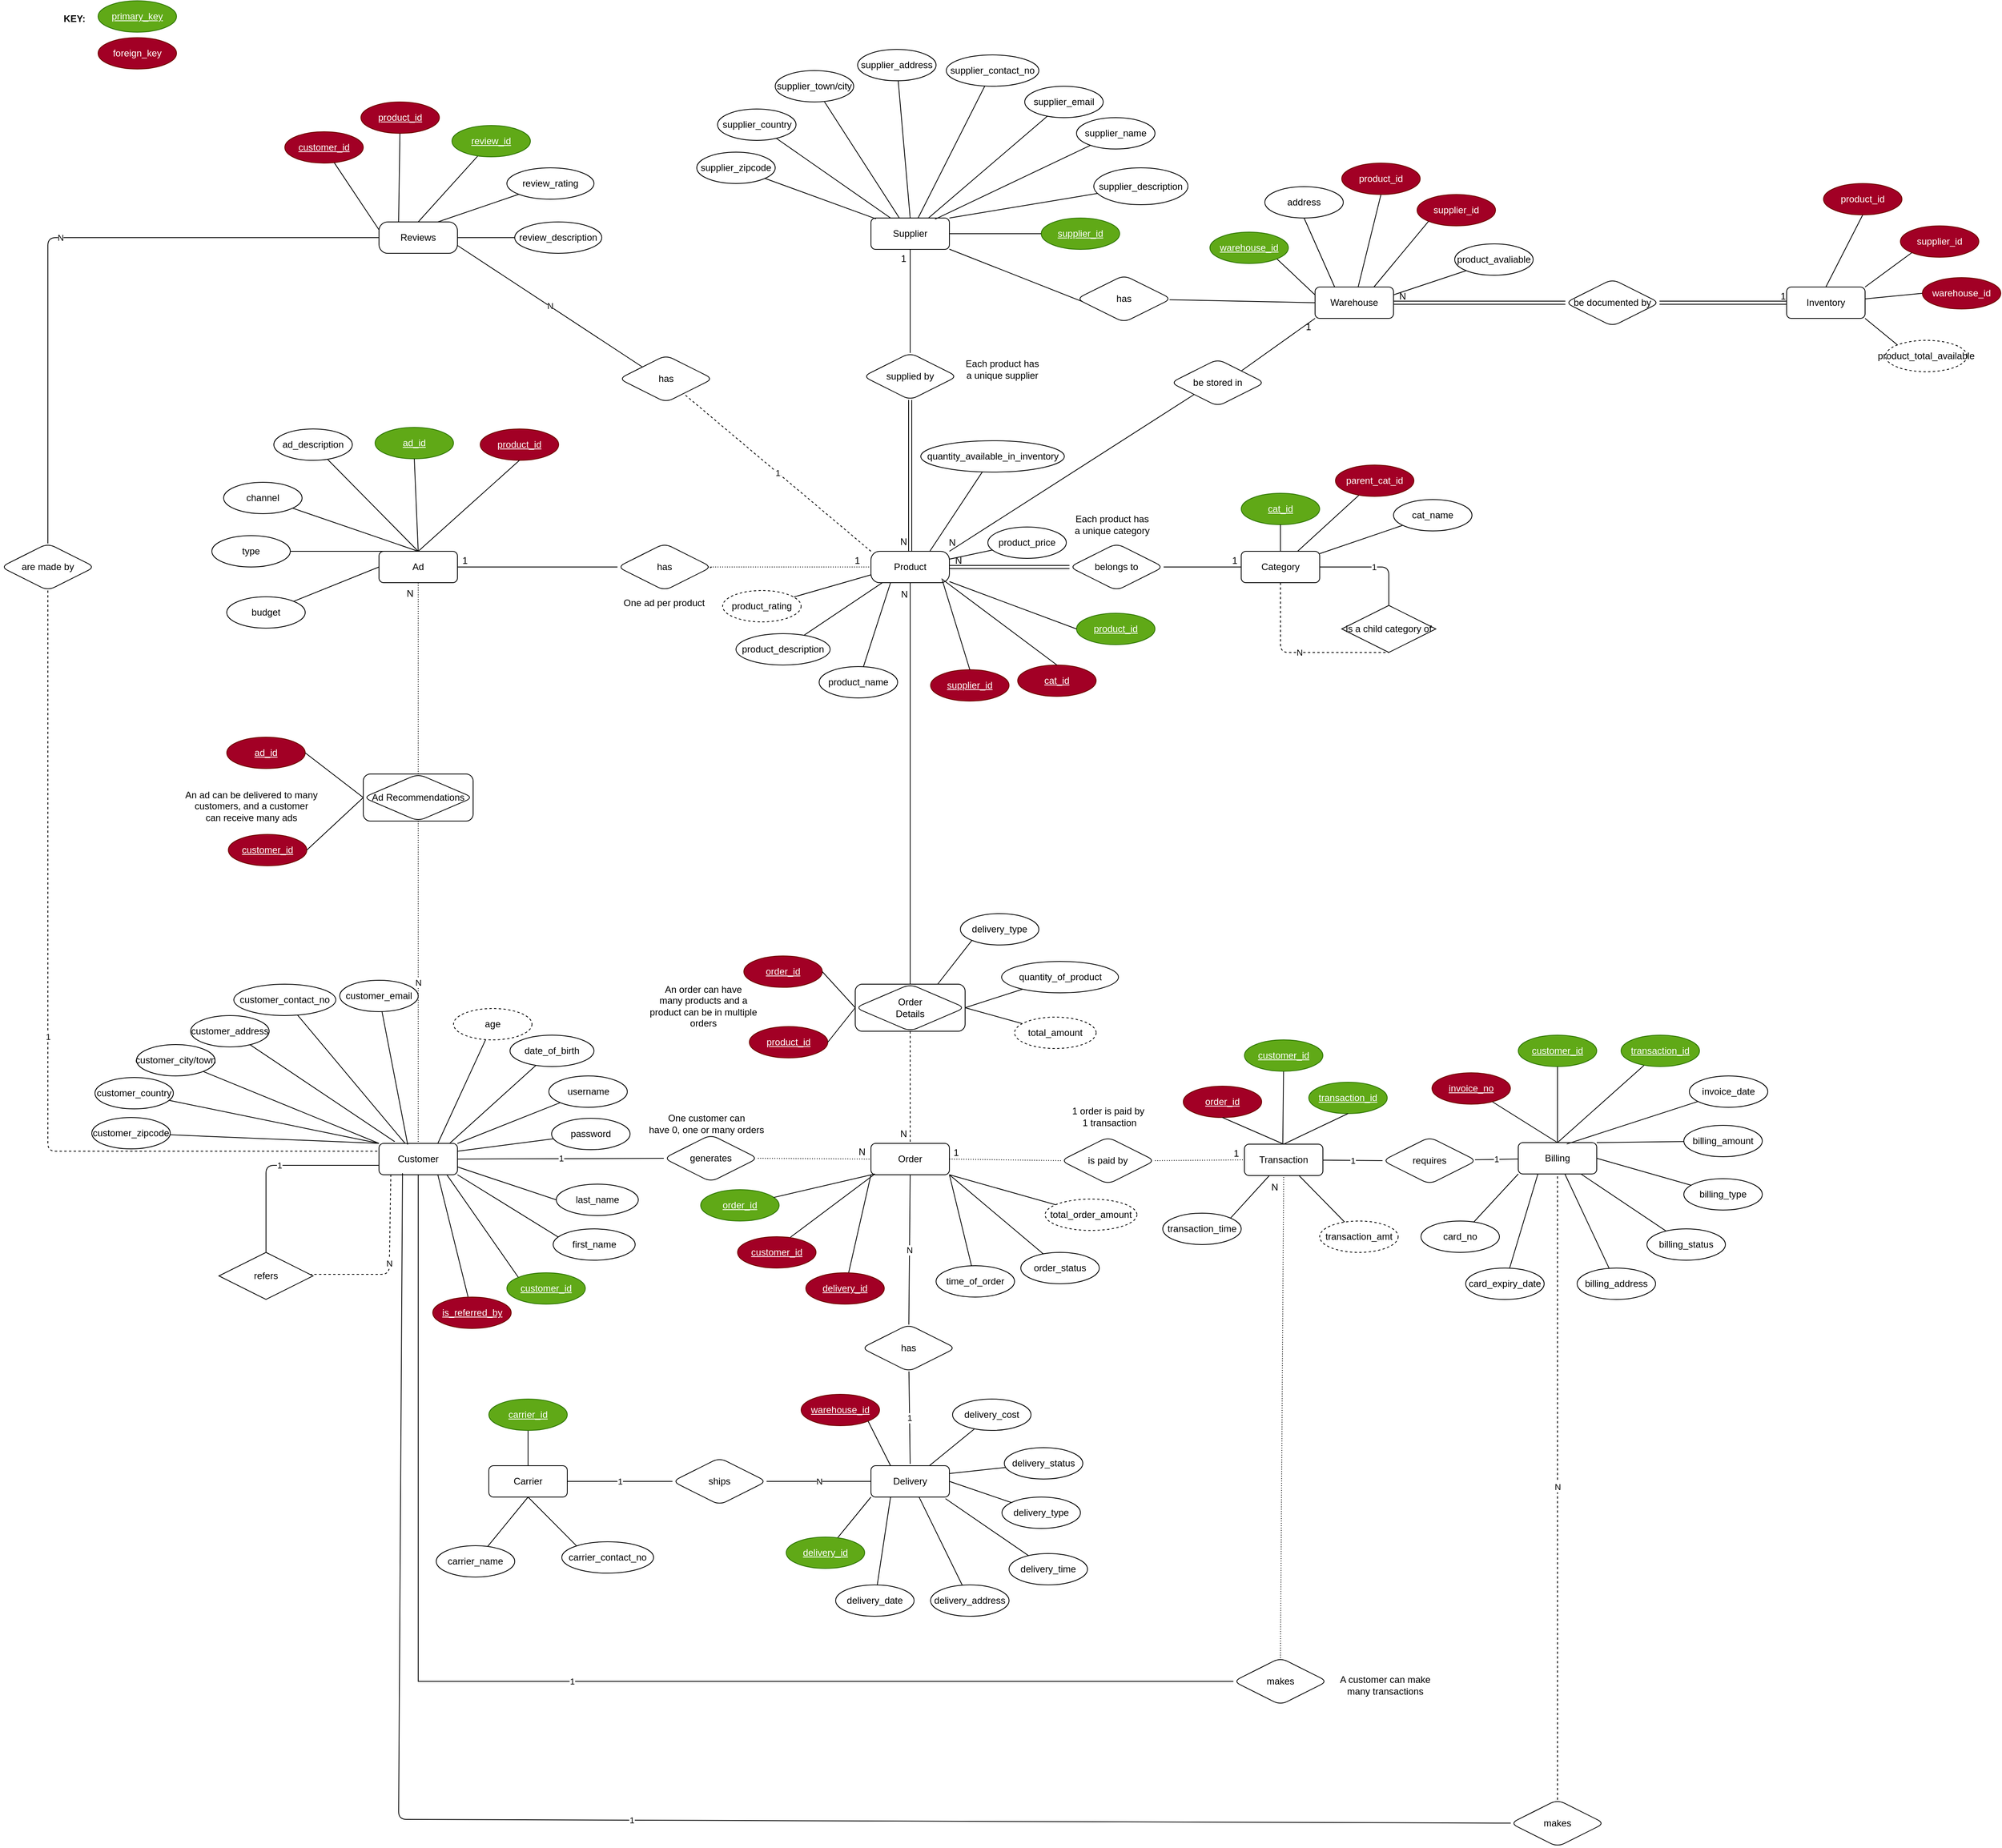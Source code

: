 <mxfile>
    <diagram id="CGE-V-YyImQBMw3J6Rf1" name="Page-1">
        <mxGraphModel dx="1939" dy="866" grid="0" gridSize="13" guides="1" tooltips="1" connect="1" arrows="1" fold="1" page="0" pageScale="1" pageWidth="827" pageHeight="1169" math="0" shadow="0">
            <root>
                <mxCell id="0"/>
                <mxCell id="1" parent="0"/>
                <mxCell id="248" value="N" style="edgeStyle=none;html=1;entryX=0.974;entryY=0.467;entryDx=0;entryDy=0;entryPerimeter=0;endArrow=none;endFill=0;exitX=0.151;exitY=0.991;exitDx=0;exitDy=0;exitPerimeter=0;dashed=1;" parent="1" source="2" target="233" edge="1">
                    <mxGeometry relative="1" as="geometry">
                        <Array as="points">
                            <mxPoint x="-361" y="1312"/>
                        </Array>
                    </mxGeometry>
                </mxCell>
                <mxCell id="2" value="Customer" style="whiteSpace=wrap;html=1;align=center;rounded=1;" parent="1" vertex="1">
                    <mxGeometry x="-374" y="1145" width="100" height="40" as="geometry"/>
                </mxCell>
                <mxCell id="192" value="1" style="edgeStyle=none;html=1;endArrow=none;endFill=0;exitX=0;exitY=0;exitDx=0;exitDy=0;dashed=1;" parent="1" source="3" target="191" edge="1">
                    <mxGeometry relative="1" as="geometry"/>
                </mxCell>
                <mxCell id="3" value="Product" style="whiteSpace=wrap;html=1;align=center;rounded=1;arcSize=28;" parent="1" vertex="1">
                    <mxGeometry x="253" y="390" width="100" height="40" as="geometry"/>
                </mxCell>
                <mxCell id="4" value="Order" style="whiteSpace=wrap;html=1;align=center;rounded=1;" parent="1" vertex="1">
                    <mxGeometry x="253" y="1145" width="100" height="40" as="geometry"/>
                </mxCell>
                <mxCell id="289" value="1" style="edgeStyle=none;html=1;entryX=0;entryY=0.5;entryDx=0;entryDy=0;endArrow=none;endFill=0;" parent="1" source="6" target="285" edge="1">
                    <mxGeometry relative="1" as="geometry"/>
                </mxCell>
                <mxCell id="6" value="Transaction" style="whiteSpace=wrap;html=1;align=center;rounded=1;" parent="1" vertex="1">
                    <mxGeometry x="729" y="1146" width="100" height="40" as="geometry"/>
                </mxCell>
                <mxCell id="345" style="edgeStyle=none;html=1;entryX=0.067;entryY=0.564;entryDx=0;entryDy=0;entryPerimeter=0;endArrow=none;endFill=0;" edge="1" parent="1" source="7" target="344">
                    <mxGeometry relative="1" as="geometry"/>
                </mxCell>
                <mxCell id="7" value="Supplier" style="whiteSpace=wrap;html=1;align=center;rounded=1;" parent="1" vertex="1">
                    <mxGeometry x="253" y="-35" width="100" height="40" as="geometry"/>
                </mxCell>
                <mxCell id="157" value="N" style="edgeStyle=none;html=1;entryX=0.5;entryY=1;entryDx=0;entryDy=0;endArrow=none;endFill=0;dashed=1;" parent="1" source="8" target="155" edge="1">
                    <mxGeometry relative="1" as="geometry">
                        <Array as="points">
                            <mxPoint x="775" y="519"/>
                        </Array>
                    </mxGeometry>
                </mxCell>
                <mxCell id="8" value="Category" style="whiteSpace=wrap;html=1;align=center;rounded=1;" parent="1" vertex="1">
                    <mxGeometry x="724.9" y="390" width="100" height="40" as="geometry"/>
                </mxCell>
                <mxCell id="9" value="Ad" style="whiteSpace=wrap;html=1;align=center;rounded=1;" parent="1" vertex="1">
                    <mxGeometry x="-374" y="390" width="100" height="40" as="geometry"/>
                </mxCell>
                <mxCell id="10" value="belongs to" style="shape=rhombus;perimeter=rhombusPerimeter;whiteSpace=wrap;html=1;align=center;rounded=1;" parent="1" vertex="1">
                    <mxGeometry x="506" y="380" width="120" height="60" as="geometry"/>
                </mxCell>
                <mxCell id="21" value="" style="endArrow=none;html=1;rounded=1;entryX=0;entryY=0.5;entryDx=0;entryDy=0;exitX=1;exitY=0.5;exitDx=0;exitDy=0;" parent="1" source="10" target="8" edge="1">
                    <mxGeometry relative="1" as="geometry">
                        <mxPoint x="662.36" y="409.94" as="sourcePoint"/>
                        <mxPoint x="822" y="440" as="targetPoint"/>
                    </mxGeometry>
                </mxCell>
                <mxCell id="22" value="1" style="resizable=0;html=1;align=right;verticalAlign=bottom;rounded=1;" parent="21" connectable="0" vertex="1">
                    <mxGeometry x="1" relative="1" as="geometry">
                        <mxPoint x="-5" as="offset"/>
                    </mxGeometry>
                </mxCell>
                <mxCell id="23" value="" style="endArrow=none;html=1;rounded=1;entryX=1;entryY=0.5;entryDx=0;entryDy=0;shape=link;" parent="1" source="10" target="3" edge="1">
                    <mxGeometry relative="1" as="geometry">
                        <mxPoint x="403" y="422" as="sourcePoint"/>
                        <mxPoint x="364" y="422" as="targetPoint"/>
                    </mxGeometry>
                </mxCell>
                <mxCell id="24" value="N" style="resizable=0;html=1;align=right;verticalAlign=bottom;rounded=1;" parent="23" connectable="0" vertex="1">
                    <mxGeometry x="1" relative="1" as="geometry">
                        <mxPoint x="16" as="offset"/>
                    </mxGeometry>
                </mxCell>
                <mxCell id="25" value="cat_id" style="ellipse;whiteSpace=wrap;html=1;align=center;fontStyle=4;rounded=1;fillColor=#60a917;fontColor=#ffffff;strokeColor=#2D7600;" parent="1" vertex="1">
                    <mxGeometry x="724.9" y="316" width="100" height="40" as="geometry"/>
                </mxCell>
                <mxCell id="28" value="" style="endArrow=none;html=1;rounded=0;entryX=0.5;entryY=0;entryDx=0;entryDy=0;exitX=0.5;exitY=1;exitDx=0;exitDy=0;" parent="1" source="25" target="8" edge="1">
                    <mxGeometry relative="1" as="geometry">
                        <mxPoint x="462.9" y="474" as="sourcePoint"/>
                        <mxPoint x="622.9" y="474" as="targetPoint"/>
                    </mxGeometry>
                </mxCell>
                <mxCell id="32" value="&lt;u&gt;cat_id&lt;/u&gt;" style="ellipse;whiteSpace=wrap;html=1;align=center;rounded=1;fillColor=#a20025;fontColor=#ffffff;strokeColor=#6F0000;" parent="1" vertex="1">
                    <mxGeometry x="440" y="535" width="100" height="40" as="geometry"/>
                </mxCell>
                <mxCell id="35" value="product_id" style="ellipse;whiteSpace=wrap;html=1;align=center;fontStyle=4;rounded=1;fillColor=#60a917;fontColor=#ffffff;strokeColor=#2D7600;" parent="1" vertex="1">
                    <mxGeometry x="515" y="469" width="100" height="40" as="geometry"/>
                </mxCell>
                <mxCell id="36" value="" style="endArrow=none;html=1;rounded=0;exitX=0;exitY=0.5;exitDx=0;exitDy=0;" parent="1" source="35" target="3" edge="1">
                    <mxGeometry relative="1" as="geometry">
                        <mxPoint x="346" y="422" as="sourcePoint"/>
                        <mxPoint x="219" y="410" as="targetPoint"/>
                    </mxGeometry>
                </mxCell>
                <mxCell id="41" value="" style="endArrow=none;html=1;rounded=0;exitX=0.5;exitY=0;exitDx=0;exitDy=0;" parent="1" source="32" edge="1">
                    <mxGeometry relative="1" as="geometry">
                        <mxPoint x="327" y="422" as="sourcePoint"/>
                        <mxPoint x="343" y="425" as="targetPoint"/>
                    </mxGeometry>
                </mxCell>
                <mxCell id="51" value="&lt;div&gt;Order&lt;/div&gt;&lt;div&gt;Details&lt;/div&gt;" style="shape=associativeEntity;whiteSpace=wrap;html=1;align=center;rounded=1;" parent="1" vertex="1">
                    <mxGeometry x="233" y="942" width="140" height="60" as="geometry"/>
                </mxCell>
                <mxCell id="52" value="product_id" style="ellipse;whiteSpace=wrap;html=1;align=center;fontStyle=4;rounded=1;fillColor=#a20025;fontColor=#ffffff;strokeColor=#6F0000;" parent="1" vertex="1">
                    <mxGeometry x="98" y="996" width="100" height="40" as="geometry"/>
                </mxCell>
                <mxCell id="53" value="&lt;div&gt;order_id&lt;/div&gt;" style="ellipse;whiteSpace=wrap;html=1;align=center;fontStyle=4;rounded=1;fillColor=#a20025;fontColor=#ffffff;strokeColor=#6F0000;" parent="1" vertex="1">
                    <mxGeometry x="91" y="906" width="100" height="40" as="geometry"/>
                </mxCell>
                <mxCell id="56" value="" style="endArrow=none;html=1;rounded=0;entryX=0.5;entryY=0;entryDx=0;entryDy=0;exitX=0.5;exitY=1;exitDx=0;exitDy=0;dashed=1;" parent="1" source="51" target="4" edge="1">
                    <mxGeometry relative="1" as="geometry">
                        <mxPoint x="303" y="1032" as="sourcePoint"/>
                        <mxPoint x="316" y="1100" as="targetPoint"/>
                    </mxGeometry>
                </mxCell>
                <mxCell id="57" value="N" style="resizable=0;html=1;align=right;verticalAlign=bottom;rounded=1;" parent="56" connectable="0" vertex="1">
                    <mxGeometry x="1" relative="1" as="geometry">
                        <mxPoint x="-4" y="-4" as="offset"/>
                    </mxGeometry>
                </mxCell>
                <mxCell id="58" value="" style="endArrow=none;html=1;rounded=0;entryX=1;entryY=0.5;entryDx=0;entryDy=0;exitX=0;exitY=0.5;exitDx=0;exitDy=0;" parent="1" source="51" target="53" edge="1">
                    <mxGeometry relative="1" as="geometry">
                        <mxPoint x="156" y="865" as="sourcePoint"/>
                        <mxPoint x="316" y="865" as="targetPoint"/>
                    </mxGeometry>
                </mxCell>
                <mxCell id="59" value="" style="endArrow=none;html=1;rounded=0;entryX=1;entryY=0.5;entryDx=0;entryDy=0;exitX=0;exitY=0.5;exitDx=0;exitDy=0;" parent="1" source="51" target="52" edge="1">
                    <mxGeometry relative="1" as="geometry">
                        <mxPoint x="236" y="920" as="sourcePoint"/>
                        <mxPoint x="316" y="951" as="targetPoint"/>
                    </mxGeometry>
                </mxCell>
                <mxCell id="60" value="&lt;div&gt;order_id&lt;/div&gt;" style="ellipse;whiteSpace=wrap;html=1;align=center;fontStyle=4;rounded=1;fillColor=#60a917;fontColor=#ffffff;strokeColor=#2D7600;" parent="1" vertex="1">
                    <mxGeometry x="36" y="1204" width="100" height="40" as="geometry"/>
                </mxCell>
                <mxCell id="61" value="" style="endArrow=none;html=1;rounded=0;" parent="1" target="60" edge="1">
                    <mxGeometry relative="1" as="geometry">
                        <mxPoint x="258" y="1184" as="sourcePoint"/>
                        <mxPoint x="298" y="1277.67" as="targetPoint"/>
                    </mxGeometry>
                </mxCell>
                <mxCell id="62" value="" style="endArrow=none;html=1;rounded=0;entryX=0.673;entryY=0.018;entryDx=0;entryDy=0;entryPerimeter=0;" parent="1" target="64" edge="1">
                    <mxGeometry relative="1" as="geometry">
                        <mxPoint x="258" y="1184" as="sourcePoint"/>
                        <mxPoint x="214" y="1124" as="targetPoint"/>
                    </mxGeometry>
                </mxCell>
                <mxCell id="63" value="&lt;div&gt;One customer can&lt;/div&gt;&lt;div&gt;have 0, one or many orders&lt;br&gt;&lt;/div&gt;" style="text;html=1;align=center;verticalAlign=middle;resizable=0;points=[];autosize=1;strokeColor=none;fillColor=none;" parent="1" vertex="1">
                    <mxGeometry x="-40.5" y="1099" width="167" height="41" as="geometry"/>
                </mxCell>
                <mxCell id="64" value="&lt;div&gt;customer_id&lt;/div&gt;" style="ellipse;whiteSpace=wrap;html=1;align=center;fontStyle=4;rounded=1;fillColor=#a20025;fontColor=#ffffff;strokeColor=#6F0000;" parent="1" vertex="1">
                    <mxGeometry x="83" y="1264" width="100" height="40" as="geometry"/>
                </mxCell>
                <mxCell id="66" value="supplied by" style="shape=rhombus;perimeter=rhombusPerimeter;whiteSpace=wrap;html=1;align=center;rounded=1;" parent="1" vertex="1">
                    <mxGeometry x="243" y="137" width="120" height="60" as="geometry"/>
                </mxCell>
                <mxCell id="67" value="" style="endArrow=none;html=1;rounded=1;entryX=0.5;entryY=1;entryDx=0;entryDy=0;exitX=0.5;exitY=0;exitDx=0;exitDy=0;" parent="1" source="66" target="7" edge="1">
                    <mxGeometry relative="1" as="geometry">
                        <mxPoint x="515" y="263" as="sourcePoint"/>
                        <mxPoint x="564.64" y="329" as="targetPoint"/>
                    </mxGeometry>
                </mxCell>
                <mxCell id="68" value="1" style="resizable=0;html=1;align=right;verticalAlign=bottom;rounded=1;" parent="67" connectable="0" vertex="1">
                    <mxGeometry x="1" relative="1" as="geometry">
                        <mxPoint x="-5" y="20" as="offset"/>
                    </mxGeometry>
                </mxCell>
                <mxCell id="69" value="" style="endArrow=none;html=1;rounded=1;exitX=0.5;exitY=1;exitDx=0;exitDy=0;entryX=0.5;entryY=0;entryDx=0;entryDy=0;shape=link;" parent="1" source="66" target="3" edge="1">
                    <mxGeometry relative="1" as="geometry">
                        <mxPoint x="385" y="313" as="sourcePoint"/>
                        <mxPoint x="335" y="301" as="targetPoint"/>
                    </mxGeometry>
                </mxCell>
                <mxCell id="70" value="N" style="resizable=0;html=1;align=right;verticalAlign=bottom;rounded=1;" parent="69" connectable="0" vertex="1">
                    <mxGeometry x="1" relative="1" as="geometry">
                        <mxPoint x="-4" y="-4" as="offset"/>
                    </mxGeometry>
                </mxCell>
                <mxCell id="71" value="supplier_id" style="ellipse;whiteSpace=wrap;html=1;align=center;fontStyle=4;rounded=1;fillColor=#60a917;fontColor=#ffffff;strokeColor=#2D7600;" parent="1" vertex="1">
                    <mxGeometry x="470" y="-35" width="100" height="40" as="geometry"/>
                </mxCell>
                <mxCell id="72" value="" style="endArrow=none;html=1;rounded=0;entryX=0;entryY=0.5;entryDx=0;entryDy=0;exitX=1;exitY=0.5;exitDx=0;exitDy=0;" parent="1" source="7" target="71" edge="1">
                    <mxGeometry relative="1" as="geometry">
                        <mxPoint x="373" y="162" as="sourcePoint"/>
                        <mxPoint x="331" y="172" as="targetPoint"/>
                    </mxGeometry>
                </mxCell>
                <mxCell id="73" value="Each product has&lt;br&gt; a unique supplier" style="text;html=1;align=center;verticalAlign=middle;resizable=0;points=[];autosize=1;strokeColor=none;fillColor=none;" parent="1" vertex="1">
                    <mxGeometry x="363" y="137" width="114" height="41" as="geometry"/>
                </mxCell>
                <mxCell id="74" value="generates" style="shape=rhombus;perimeter=rhombusPerimeter;whiteSpace=wrap;html=1;align=center;rounded=1;" parent="1" vertex="1">
                    <mxGeometry x="-11" y="1134" width="120" height="60" as="geometry"/>
                </mxCell>
                <mxCell id="75" value="" style="endArrow=none;html=1;rounded=0;exitX=0.865;exitY=1.001;exitDx=0;exitDy=0;entryX=0;entryY=0;entryDx=0;entryDy=0;exitPerimeter=0;" parent="1" source="2" target="76" edge="1">
                    <mxGeometry relative="1" as="geometry">
                        <mxPoint x="-217" y="1159.67" as="sourcePoint"/>
                        <mxPoint x="-217" y="1197.34" as="targetPoint"/>
                    </mxGeometry>
                </mxCell>
                <mxCell id="76" value="&lt;div&gt;customer_id&lt;/div&gt;" style="ellipse;whiteSpace=wrap;html=1;align=center;fontStyle=4;rounded=1;fillColor=#60a917;fontColor=#ffffff;strokeColor=#2D7600;" parent="1" vertex="1">
                    <mxGeometry x="-211" y="1310" width="100" height="40" as="geometry"/>
                </mxCell>
                <mxCell id="77" value="Each product has&lt;br&gt; a unique category" style="text;html=1;align=center;verticalAlign=middle;resizable=0;points=[];autosize=1;strokeColor=none;fillColor=none;" parent="1" vertex="1">
                    <mxGeometry x="502" y="335" width="115" height="41" as="geometry"/>
                </mxCell>
                <mxCell id="78" value="1" style="endArrow=none;html=1;rounded=0;entryX=1;entryY=0.5;entryDx=0;entryDy=0;exitX=0;exitY=0.5;exitDx=0;exitDy=0;" parent="1" source="74" target="2" edge="1">
                    <mxGeometry relative="1" as="geometry">
                        <mxPoint x="-124" y="1165" as="sourcePoint"/>
                        <mxPoint x="173" y="913.67" as="targetPoint"/>
                    </mxGeometry>
                </mxCell>
                <mxCell id="80" value="" style="endArrow=none;html=1;rounded=0;dashed=1;dashPattern=1 2;exitX=1;exitY=0.5;exitDx=0;exitDy=0;entryX=0;entryY=0.5;entryDx=0;entryDy=0;" parent="1" source="74" target="4" edge="1">
                    <mxGeometry relative="1" as="geometry">
                        <mxPoint x="120" y="965.67" as="sourcePoint"/>
                        <mxPoint x="280" y="965.67" as="targetPoint"/>
                    </mxGeometry>
                </mxCell>
                <mxCell id="81" value="N" style="resizable=0;html=1;align=right;verticalAlign=bottom;" parent="80" connectable="0" vertex="1">
                    <mxGeometry x="1" relative="1" as="geometry">
                        <mxPoint x="-6" as="offset"/>
                    </mxGeometry>
                </mxCell>
                <mxCell id="82" value="" style="endArrow=none;html=1;rounded=0;entryX=0.5;entryY=1;entryDx=0;entryDy=0;exitX=0.5;exitY=0;exitDx=0;exitDy=0;" parent="1" source="51" target="3" edge="1">
                    <mxGeometry relative="1" as="geometry">
                        <mxPoint x="180" y="582" as="sourcePoint"/>
                        <mxPoint x="340" y="582" as="targetPoint"/>
                    </mxGeometry>
                </mxCell>
                <mxCell id="83" value="N" style="resizable=0;html=1;align=right;verticalAlign=bottom;" parent="82" connectable="0" vertex="1">
                    <mxGeometry x="1" relative="1" as="geometry">
                        <mxPoint x="-3" y="23" as="offset"/>
                    </mxGeometry>
                </mxCell>
                <mxCell id="86" value="&lt;div&gt;An order can have&lt;/div&gt;&lt;div&gt;many products and a&lt;/div&gt;&lt;div&gt;product can be in multiple&lt;/div&gt;&lt;div&gt;orders&lt;br&gt;&lt;/div&gt;" style="text;html=1;align=center;verticalAlign=middle;resizable=0;points=[];autosize=1;strokeColor=none;fillColor=none;" parent="1" vertex="1">
                    <mxGeometry x="-40.5" y="935" width="159" height="70" as="geometry"/>
                </mxCell>
                <mxCell id="87" value="supplier_id" style="ellipse;whiteSpace=wrap;html=1;align=center;fontStyle=4;rounded=1;fillColor=#a20025;fontColor=#ffffff;strokeColor=#6F0000;" parent="1" vertex="1">
                    <mxGeometry x="329" y="541" width="100" height="40" as="geometry"/>
                </mxCell>
                <mxCell id="88" value="" style="endArrow=none;html=1;rounded=0;exitX=0.5;exitY=0;exitDx=0;exitDy=0;" parent="1" source="87" edge="1">
                    <mxGeometry relative="1" as="geometry">
                        <mxPoint x="346" y="546" as="sourcePoint"/>
                        <mxPoint x="344" y="427" as="targetPoint"/>
                    </mxGeometry>
                </mxCell>
                <mxCell id="89" value="is paid by" style="shape=rhombus;perimeter=rhombusPerimeter;whiteSpace=wrap;html=1;align=center;rounded=1;" parent="1" vertex="1">
                    <mxGeometry x="495" y="1137" width="120" height="60" as="geometry"/>
                </mxCell>
                <mxCell id="90" value="" style="endArrow=none;html=1;rounded=0;dashed=1;dashPattern=1 2;entryX=0;entryY=0.5;entryDx=0;entryDy=0;exitX=1;exitY=0.5;exitDx=0;exitDy=0;" parent="1" source="89" target="6" edge="1">
                    <mxGeometry relative="1" as="geometry">
                        <mxPoint x="651" y="1166" as="sourcePoint"/>
                        <mxPoint x="787" y="1029" as="targetPoint"/>
                    </mxGeometry>
                </mxCell>
                <mxCell id="91" value="1" style="resizable=0;html=1;align=right;verticalAlign=bottom;" parent="90" connectable="0" vertex="1">
                    <mxGeometry x="1" relative="1" as="geometry">
                        <mxPoint x="-6" as="offset"/>
                    </mxGeometry>
                </mxCell>
                <mxCell id="92" value="" style="endArrow=none;html=1;rounded=0;dashed=1;dashPattern=1 2;exitX=0;exitY=0.5;exitDx=0;exitDy=0;entryX=1;entryY=0.5;entryDx=0;entryDy=0;" parent="1" source="89" target="4" edge="1">
                    <mxGeometry relative="1" as="geometry">
                        <mxPoint x="551" y="941" as="sourcePoint"/>
                        <mxPoint x="711" y="941" as="targetPoint"/>
                    </mxGeometry>
                </mxCell>
                <mxCell id="93" value="1" style="resizable=0;html=1;align=right;verticalAlign=bottom;" parent="92" connectable="0" vertex="1">
                    <mxGeometry x="1" relative="1" as="geometry">
                        <mxPoint x="12" as="offset"/>
                    </mxGeometry>
                </mxCell>
                <mxCell id="94" value="transaction_id" style="ellipse;whiteSpace=wrap;html=1;align=center;fontStyle=4;rounded=1;fillColor=#60a917;fontColor=#ffffff;strokeColor=#2D7600;" parent="1" vertex="1">
                    <mxGeometry x="811" y="1067" width="100" height="40" as="geometry"/>
                </mxCell>
                <mxCell id="95" value="" style="endArrow=none;html=1;rounded=0;exitX=0.5;exitY=1;exitDx=0;exitDy=0;entryX=0.5;entryY=0;entryDx=0;entryDy=0;" parent="1" source="94" target="6" edge="1">
                    <mxGeometry relative="1" as="geometry">
                        <mxPoint x="1125" y="1066" as="sourcePoint"/>
                        <mxPoint x="1032" y="930" as="targetPoint"/>
                    </mxGeometry>
                </mxCell>
                <mxCell id="99" value="&lt;div&gt;1 order is paid by&lt;/div&gt;&lt;div&gt;&amp;nbsp;1 transaction&lt;/div&gt;" style="text;html=1;align=center;verticalAlign=middle;resizable=0;points=[];autosize=1;strokeColor=none;fillColor=none;" parent="1" vertex="1">
                    <mxGeometry x="499" y="1090" width="112" height="41" as="geometry"/>
                </mxCell>
                <mxCell id="106" value="" style="endArrow=none;html=1;rounded=0;dashed=1;dashPattern=1 2;entryX=0.5;entryY=1;entryDx=0;entryDy=0;exitX=0.5;exitY=0;exitDx=0;exitDy=0;" parent="1" source="129" target="9" edge="1">
                    <mxGeometry relative="1" as="geometry">
                        <mxPoint x="-201" y="543" as="sourcePoint"/>
                        <mxPoint x="138" y="501" as="targetPoint"/>
                    </mxGeometry>
                </mxCell>
                <mxCell id="107" value="N" style="resizable=0;html=1;align=right;verticalAlign=bottom;" parent="106" connectable="0" vertex="1">
                    <mxGeometry x="1" relative="1" as="geometry">
                        <mxPoint x="-6" y="22" as="offset"/>
                    </mxGeometry>
                </mxCell>
                <mxCell id="108" value="&lt;u&gt;ad_id&lt;/u&gt;" style="ellipse;whiteSpace=wrap;html=1;align=center;rounded=1;fillColor=#60a917;fontColor=#ffffff;strokeColor=#2D7600;" parent="1" vertex="1">
                    <mxGeometry x="-379" y="232" width="100" height="40" as="geometry"/>
                </mxCell>
                <mxCell id="111" value="" style="endArrow=none;html=1;rounded=0;exitX=0.5;exitY=1;exitDx=0;exitDy=0;entryX=0.5;entryY=0;entryDx=0;entryDy=0;" parent="1" source="108" target="9" edge="1">
                    <mxGeometry relative="1" as="geometry">
                        <mxPoint x="-119" y="362" as="sourcePoint"/>
                        <mxPoint x="-193" y="350.0" as="targetPoint"/>
                    </mxGeometry>
                </mxCell>
                <mxCell id="112" value="N" style="endArrow=none;html=1;rounded=0;dashed=1;dashPattern=1 2;entryX=0.5;entryY=0;entryDx=0;entryDy=0;exitX=0.5;exitY=1;exitDx=0;exitDy=0;" parent="1" source="129" target="2" edge="1">
                    <mxGeometry relative="1" as="geometry">
                        <mxPoint x="-324.0" y="898" as="sourcePoint"/>
                        <mxPoint x="138" y="921" as="targetPoint"/>
                    </mxGeometry>
                </mxCell>
                <mxCell id="119" value="" style="endArrow=none;html=1;rounded=0;dashed=1;dashPattern=1 2;entryX=0;entryY=0.5;entryDx=0;entryDy=0;exitX=0.938;exitY=0.5;exitDx=0;exitDy=0;exitPerimeter=0;" parent="1" source="114" target="3" edge="1">
                    <mxGeometry relative="1" as="geometry">
                        <mxPoint x="102" y="378" as="sourcePoint"/>
                        <mxPoint x="262" y="378" as="targetPoint"/>
                    </mxGeometry>
                </mxCell>
                <mxCell id="120" value="1" style="resizable=0;html=1;align=right;verticalAlign=bottom;" parent="119" connectable="0" vertex="1">
                    <mxGeometry x="1" relative="1" as="geometry">
                        <mxPoint x="-14" as="offset"/>
                    </mxGeometry>
                </mxCell>
                <mxCell id="121" value="" style="endArrow=none;html=1;rounded=0;entryX=1;entryY=0.5;entryDx=0;entryDy=0;startArrow=none;exitX=0;exitY=0.5;exitDx=0;exitDy=0;" parent="1" source="114" target="9" edge="1">
                    <mxGeometry relative="1" as="geometry">
                        <mxPoint x="-136" y="410" as="sourcePoint"/>
                        <mxPoint x="159" y="423.0" as="targetPoint"/>
                    </mxGeometry>
                </mxCell>
                <mxCell id="122" value="1" style="resizable=0;html=1;align=right;verticalAlign=bottom;" parent="121" connectable="0" vertex="1">
                    <mxGeometry x="1" relative="1" as="geometry">
                        <mxPoint x="13" as="offset"/>
                    </mxGeometry>
                </mxCell>
                <mxCell id="123" value="One ad per product" style="text;html=1;align=center;verticalAlign=middle;resizable=0;points=[];autosize=1;strokeColor=none;fillColor=none;" parent="1" vertex="1">
                    <mxGeometry x="-73" y="443" width="123" height="26" as="geometry"/>
                </mxCell>
                <mxCell id="124" value="&lt;div&gt;An ad can be delivered to many&lt;/div&gt;&lt;div&gt;customers, and a customer&lt;/div&gt;&lt;div&gt;can receive many ads&lt;br&gt;&lt;/div&gt;" style="text;html=1;align=center;verticalAlign=middle;resizable=0;points=[];autosize=1;strokeColor=none;fillColor=none;" parent="1" vertex="1">
                    <mxGeometry x="-631" y="687" width="188" height="55" as="geometry"/>
                </mxCell>
                <mxCell id="125" value="makes" style="shape=rhombus;perimeter=rhombusPerimeter;whiteSpace=wrap;html=1;align=center;rounded=1;" parent="1" vertex="1">
                    <mxGeometry x="714.9" y="1801" width="120" height="60" as="geometry"/>
                </mxCell>
                <mxCell id="129" value="&lt;div&gt;Ad Recommendations&lt;/div&gt;" style="shape=associativeEntity;whiteSpace=wrap;html=1;align=center;rounded=1;" parent="1" vertex="1">
                    <mxGeometry x="-394" y="674" width="140" height="60" as="geometry"/>
                </mxCell>
                <mxCell id="130" value="customer_id" style="ellipse;whiteSpace=wrap;html=1;align=center;fontStyle=4;rounded=1;fillColor=#a20025;fontColor=#ffffff;strokeColor=#6F0000;" parent="1" vertex="1">
                    <mxGeometry x="-566" y="751" width="100" height="40" as="geometry"/>
                </mxCell>
                <mxCell id="131" value="&lt;div&gt;ad_id&lt;/div&gt;" style="ellipse;whiteSpace=wrap;html=1;align=center;fontStyle=4;rounded=1;fillColor=#a20025;fontColor=#ffffff;strokeColor=#6F0000;" parent="1" vertex="1">
                    <mxGeometry x="-568" y="627" width="100" height="40" as="geometry"/>
                </mxCell>
                <mxCell id="134" value="" style="endArrow=none;html=1;rounded=0;exitX=1;exitY=0.5;exitDx=0;exitDy=0;entryX=0;entryY=0.5;entryDx=0;entryDy=0;" parent="1" source="131" target="129" edge="1">
                    <mxGeometry relative="1" as="geometry">
                        <mxPoint x="-273" y="553" as="sourcePoint"/>
                        <mxPoint x="-113" y="553" as="targetPoint"/>
                    </mxGeometry>
                </mxCell>
                <mxCell id="135" value="" style="endArrow=none;html=1;rounded=0;exitX=1;exitY=0.5;exitDx=0;exitDy=0;entryX=0;entryY=0.5;entryDx=0;entryDy=0;" parent="1" source="130" target="129" edge="1">
                    <mxGeometry relative="1" as="geometry">
                        <mxPoint x="-286.0" y="841.0" as="sourcePoint"/>
                        <mxPoint x="-394.0" y="868" as="targetPoint"/>
                    </mxGeometry>
                </mxCell>
                <mxCell id="136" value="&lt;div&gt;A customer can make&lt;/div&gt;&lt;div&gt;many transactions&lt;br&gt;&lt;/div&gt;" style="text;html=1;align=center;verticalAlign=middle;resizable=0;points=[];autosize=1;strokeColor=none;fillColor=none;" parent="1" vertex="1">
                    <mxGeometry x="839" y="1815" width="137" height="41" as="geometry"/>
                </mxCell>
                <mxCell id="141" value="product_id" style="ellipse;whiteSpace=wrap;html=1;align=center;fontStyle=4;rounded=1;fillColor=#a20025;fontColor=#ffffff;strokeColor=#6F0000;" parent="1" vertex="1">
                    <mxGeometry x="-245" y="234" width="100" height="40" as="geometry"/>
                </mxCell>
                <mxCell id="142" value="" style="endArrow=none;html=1;rounded=0;entryX=0.5;entryY=1;entryDx=0;entryDy=0;exitX=0.5;exitY=0;exitDx=0;exitDy=0;" parent="1" source="9" target="141" edge="1">
                    <mxGeometry relative="1" as="geometry">
                        <mxPoint x="123" y="511" as="sourcePoint"/>
                        <mxPoint x="283" y="511" as="targetPoint"/>
                    </mxGeometry>
                </mxCell>
                <mxCell id="143" value="" style="endArrow=none;html=1;rounded=0;dashed=1;dashPattern=1 2;entryX=0.5;entryY=1;entryDx=0;entryDy=0;exitX=0.5;exitY=0;exitDx=0;exitDy=0;" parent="1" source="125" target="6" edge="1">
                    <mxGeometry relative="1" as="geometry">
                        <mxPoint x="201" y="1105" as="sourcePoint"/>
                        <mxPoint x="361" y="1105" as="targetPoint"/>
                    </mxGeometry>
                </mxCell>
                <mxCell id="144" value="N" style="resizable=0;html=1;align=right;verticalAlign=bottom;" parent="143" connectable="0" vertex="1">
                    <mxGeometry x="1" relative="1" as="geometry">
                        <mxPoint x="-6" y="23" as="offset"/>
                    </mxGeometry>
                </mxCell>
                <mxCell id="145" value="1" style="endArrow=none;html=1;rounded=0;entryX=0.5;entryY=1;entryDx=0;entryDy=0;exitX=0;exitY=0.5;exitDx=0;exitDy=0;" parent="1" source="125" target="2" edge="1">
                    <mxGeometry relative="1" as="geometry">
                        <mxPoint x="657" y="1257" as="sourcePoint"/>
                        <mxPoint x="383" y="1033" as="targetPoint"/>
                        <Array as="points">
                            <mxPoint x="-324" y="1831"/>
                        </Array>
                    </mxGeometry>
                </mxCell>
                <mxCell id="148" value="order_id" style="ellipse;whiteSpace=wrap;html=1;align=center;fontStyle=4;rounded=1;fillColor=#a20025;fontColor=#ffffff;strokeColor=#6F0000;" parent="1" vertex="1">
                    <mxGeometry x="651" y="1072" width="100" height="40" as="geometry"/>
                </mxCell>
                <mxCell id="150" value="" style="endArrow=none;html=1;rounded=0;entryX=0.5;entryY=0;entryDx=0;entryDy=0;exitX=0.5;exitY=1;exitDx=0;exitDy=0;" parent="1" source="148" target="6" edge="1">
                    <mxGeometry relative="1" as="geometry">
                        <mxPoint x="460" y="1071" as="sourcePoint"/>
                        <mxPoint x="620" y="1071" as="targetPoint"/>
                    </mxGeometry>
                </mxCell>
                <mxCell id="152" style="edgeStyle=none;html=1;endArrow=none;endFill=0;" parent="1" source="151" target="8" edge="1">
                    <mxGeometry relative="1" as="geometry"/>
                </mxCell>
                <mxCell id="151" value="parent_cat_id" style="ellipse;whiteSpace=wrap;html=1;align=center;fontStyle=0;rounded=1;fillColor=#a20025;fontColor=#ffffff;strokeColor=#6F0000;" parent="1" vertex="1">
                    <mxGeometry x="845" y="280" width="100" height="40" as="geometry"/>
                </mxCell>
                <mxCell id="154" style="edgeStyle=none;html=1;endArrow=none;endFill=0;" parent="1" source="153" target="8" edge="1">
                    <mxGeometry relative="1" as="geometry"/>
                </mxCell>
                <mxCell id="153" value="cat_name" style="ellipse;whiteSpace=wrap;html=1;align=center;fontStyle=0;rounded=1;" parent="1" vertex="1">
                    <mxGeometry x="919" y="324" width="100" height="40" as="geometry"/>
                </mxCell>
                <mxCell id="156" value="1" style="edgeStyle=none;html=1;entryX=1;entryY=0.5;entryDx=0;entryDy=0;endArrow=none;endFill=0;" parent="1" source="155" target="8" edge="1">
                    <mxGeometry relative="1" as="geometry">
                        <Array as="points">
                            <mxPoint x="913" y="410"/>
                        </Array>
                    </mxGeometry>
                </mxCell>
                <mxCell id="155" value="is a child category of" style="shape=rhombus;perimeter=rhombusPerimeter;whiteSpace=wrap;html=1;align=center;" parent="1" vertex="1">
                    <mxGeometry x="853" y="459" width="120" height="60" as="geometry"/>
                </mxCell>
                <mxCell id="158" value="primary_key" style="ellipse;whiteSpace=wrap;html=1;align=center;fontStyle=4;rounded=1;fillColor=#60a917;fontColor=#ffffff;strokeColor=#2D7600;" parent="1" vertex="1">
                    <mxGeometry x="-732" y="-312" width="100" height="40" as="geometry"/>
                </mxCell>
                <mxCell id="159" value="foreign_key" style="ellipse;whiteSpace=wrap;html=1;align=center;fontStyle=0;rounded=1;fillColor=#a20025;fontColor=#ffffff;strokeColor=#6F0000;" parent="1" vertex="1">
                    <mxGeometry x="-732" y="-265" width="100" height="40" as="geometry"/>
                </mxCell>
                <mxCell id="161" value="KEY:" style="text;html=1;strokeColor=none;fillColor=none;align=center;verticalAlign=middle;whiteSpace=wrap;rounded=0;fontStyle=1" parent="1" vertex="1">
                    <mxGeometry x="-792" y="-304" width="60" height="30" as="geometry"/>
                </mxCell>
                <mxCell id="165" style="edgeStyle=none;html=1;entryX=0.5;entryY=0;entryDx=0;entryDy=0;endArrow=none;endFill=0;" parent="1" source="162" target="9" edge="1">
                    <mxGeometry relative="1" as="geometry"/>
                </mxCell>
                <mxCell id="162" value="ad_description" style="ellipse;whiteSpace=wrap;html=1;align=center;fontStyle=0;rounded=1;" parent="1" vertex="1">
                    <mxGeometry x="-508" y="234" width="100" height="40" as="geometry"/>
                </mxCell>
                <mxCell id="166" style="edgeStyle=none;html=1;entryX=0.5;entryY=0;entryDx=0;entryDy=0;endArrow=none;endFill=0;" parent="1" source="163" target="9" edge="1">
                    <mxGeometry relative="1" as="geometry"/>
                </mxCell>
                <mxCell id="163" value="channel" style="ellipse;whiteSpace=wrap;html=1;align=center;fontStyle=0;rounded=1;" parent="1" vertex="1">
                    <mxGeometry x="-572" y="302" width="100" height="40" as="geometry"/>
                </mxCell>
                <mxCell id="169" style="edgeStyle=none;html=1;entryX=0.5;entryY=0;entryDx=0;entryDy=0;endArrow=none;endFill=0;" parent="1" source="167" target="9" edge="1">
                    <mxGeometry relative="1" as="geometry"/>
                </mxCell>
                <mxCell id="167" value="type" style="ellipse;whiteSpace=wrap;html=1;align=center;fontStyle=0;rounded=1;" parent="1" vertex="1">
                    <mxGeometry x="-587" y="370" width="100" height="40" as="geometry"/>
                </mxCell>
                <mxCell id="170" style="edgeStyle=none;html=1;entryX=0;entryY=0.5;entryDx=0;entryDy=0;endArrow=none;endFill=0;" parent="1" source="168" target="9" edge="1">
                    <mxGeometry relative="1" as="geometry"/>
                </mxCell>
                <mxCell id="168" value="budget" style="ellipse;whiteSpace=wrap;html=1;align=center;fontStyle=0;rounded=1;" parent="1" vertex="1">
                    <mxGeometry x="-568" y="448" width="100" height="40" as="geometry"/>
                </mxCell>
                <mxCell id="174" style="edgeStyle=none;html=1;entryX=1;entryY=0;entryDx=0;entryDy=0;endArrow=none;endFill=0;" parent="1" source="171" target="7" edge="1">
                    <mxGeometry relative="1" as="geometry"/>
                </mxCell>
                <mxCell id="171" value="supplier_description" style="ellipse;whiteSpace=wrap;html=1;fontSize=12;" parent="1" vertex="1">
                    <mxGeometry x="537" y="-99" width="120" height="47" as="geometry"/>
                </mxCell>
                <mxCell id="175" style="edgeStyle=none;html=1;entryX=0.817;entryY=0.039;entryDx=0;entryDy=0;entryPerimeter=0;endArrow=none;endFill=0;" parent="1" source="173" target="7" edge="1">
                    <mxGeometry relative="1" as="geometry"/>
                </mxCell>
                <mxCell id="173" value="supplier_name" style="ellipse;whiteSpace=wrap;html=1;align=center;fontStyle=0;rounded=1;" parent="1" vertex="1">
                    <mxGeometry x="515" y="-163" width="100" height="40" as="geometry"/>
                </mxCell>
                <mxCell id="178" style="edgeStyle=none;html=1;endArrow=none;endFill=0;" parent="1" source="176" target="7" edge="1">
                    <mxGeometry relative="1" as="geometry"/>
                </mxCell>
                <mxCell id="176" value="supplier_email" style="ellipse;whiteSpace=wrap;html=1;align=center;fontStyle=0;rounded=1;" parent="1" vertex="1">
                    <mxGeometry x="449" y="-203" width="100" height="40" as="geometry"/>
                </mxCell>
                <mxCell id="179" style="edgeStyle=none;html=1;endArrow=none;endFill=0;" parent="1" source="177" target="7" edge="1">
                    <mxGeometry relative="1" as="geometry"/>
                </mxCell>
                <mxCell id="177" value="supplier_contact_no" style="ellipse;whiteSpace=wrap;html=1;align=center;fontStyle=0;rounded=1;" parent="1" vertex="1">
                    <mxGeometry x="349" y="-243" width="118" height="40" as="geometry"/>
                </mxCell>
                <mxCell id="181" style="edgeStyle=none;html=1;entryX=0.5;entryY=0;entryDx=0;entryDy=0;endArrow=none;endFill=0;" parent="1" source="180" target="7" edge="1">
                    <mxGeometry relative="1" as="geometry"/>
                </mxCell>
                <mxCell id="180" value="supplier_address" style="ellipse;whiteSpace=wrap;html=1;align=center;fontStyle=0;rounded=1;" parent="1" vertex="1">
                    <mxGeometry x="236" y="-250" width="100" height="40" as="geometry"/>
                </mxCell>
                <mxCell id="184" style="edgeStyle=none;html=1;entryX=0.365;entryY=0.012;entryDx=0;entryDy=0;entryPerimeter=0;endArrow=none;endFill=0;" parent="1" source="182" target="7" edge="1">
                    <mxGeometry relative="1" as="geometry"/>
                </mxCell>
                <mxCell id="182" value="supplier_town/city" style="ellipse;whiteSpace=wrap;html=1;align=center;fontStyle=0;rounded=1;" parent="1" vertex="1">
                    <mxGeometry x="131" y="-223" width="100" height="40" as="geometry"/>
                </mxCell>
                <mxCell id="186" style="edgeStyle=none;html=1;entryX=0.25;entryY=0;entryDx=0;entryDy=0;endArrow=none;endFill=0;" parent="1" source="183" target="7" edge="1">
                    <mxGeometry relative="1" as="geometry"/>
                </mxCell>
                <mxCell id="183" value="supplier_country" style="ellipse;whiteSpace=wrap;html=1;align=center;fontStyle=0;rounded=1;" parent="1" vertex="1">
                    <mxGeometry x="57.5" y="-174" width="100" height="40" as="geometry"/>
                </mxCell>
                <mxCell id="187" style="edgeStyle=none;html=1;entryX=0.064;entryY=0.026;entryDx=0;entryDy=0;entryPerimeter=0;endArrow=none;endFill=0;" parent="1" source="185" target="7" edge="1">
                    <mxGeometry relative="1" as="geometry"/>
                </mxCell>
                <mxCell id="185" value="supplier_zipcode" style="ellipse;whiteSpace=wrap;html=1;align=center;fontStyle=0;rounded=1;" parent="1" vertex="1">
                    <mxGeometry x="31" y="-119" width="100" height="40" as="geometry"/>
                </mxCell>
                <mxCell id="193" value="N" style="edgeStyle=none;html=1;entryX=0;entryY=0;entryDx=0;entryDy=0;endArrow=none;endFill=0;exitX=1;exitY=0.75;exitDx=0;exitDy=0;" parent="1" source="190" target="191" edge="1">
                    <mxGeometry relative="1" as="geometry">
                        <mxPoint x="-108.0" y="152.0" as="targetPoint"/>
                    </mxGeometry>
                </mxCell>
                <mxCell id="214" value="N" style="edgeStyle=none;html=1;entryX=0.5;entryY=0;entryDx=0;entryDy=0;endArrow=none;endFill=0;" parent="1" source="190" edge="1">
                    <mxGeometry relative="1" as="geometry">
                        <mxPoint x="-796" y="380" as="targetPoint"/>
                        <Array as="points">
                            <mxPoint x="-796" y="-10"/>
                        </Array>
                    </mxGeometry>
                </mxCell>
                <mxCell id="190" value="Reviews" style="whiteSpace=wrap;html=1;align=center;rounded=1;arcSize=28;" parent="1" vertex="1">
                    <mxGeometry x="-374" y="-30" width="100" height="40" as="geometry"/>
                </mxCell>
                <mxCell id="191" value="has" style="shape=rhombus;perimeter=rhombusPerimeter;whiteSpace=wrap;html=1;align=center;rounded=1;" parent="1" vertex="1">
                    <mxGeometry x="-68.25" y="140" width="120" height="60" as="geometry"/>
                </mxCell>
                <mxCell id="199" style="edgeStyle=none;html=1;entryX=0.5;entryY=0;entryDx=0;entryDy=0;endArrow=none;endFill=0;" parent="1" source="194" target="190" edge="1">
                    <mxGeometry relative="1" as="geometry"/>
                </mxCell>
                <mxCell id="194" value="&lt;u&gt;review_id&lt;/u&gt;" style="ellipse;whiteSpace=wrap;html=1;align=center;rounded=1;fillColor=#60a917;fontColor=#ffffff;strokeColor=#2D7600;" parent="1" vertex="1">
                    <mxGeometry x="-281" y="-153" width="100" height="40" as="geometry"/>
                </mxCell>
                <mxCell id="200" style="edgeStyle=none;html=1;entryX=0.25;entryY=0;entryDx=0;entryDy=0;endArrow=none;endFill=0;" parent="1" source="195" target="190" edge="1">
                    <mxGeometry relative="1" as="geometry"/>
                </mxCell>
                <mxCell id="195" value="product_id" style="ellipse;whiteSpace=wrap;html=1;align=center;fontStyle=4;rounded=1;fillColor=#a20025;fontColor=#ffffff;strokeColor=#6F0000;" parent="1" vertex="1">
                    <mxGeometry x="-397" y="-183" width="100" height="40" as="geometry"/>
                </mxCell>
                <mxCell id="201" style="edgeStyle=none;html=1;entryX=0;entryY=0.25;entryDx=0;entryDy=0;endArrow=none;endFill=0;" parent="1" source="196" target="190" edge="1">
                    <mxGeometry relative="1" as="geometry"/>
                </mxCell>
                <mxCell id="196" value="customer_id" style="ellipse;whiteSpace=wrap;html=1;align=center;fontStyle=4;rounded=1;fillColor=#a20025;fontColor=#ffffff;strokeColor=#6F0000;" parent="1" vertex="1">
                    <mxGeometry x="-494" y="-145" width="100" height="40" as="geometry"/>
                </mxCell>
                <mxCell id="202" style="edgeStyle=none;html=1;entryX=1;entryY=0.5;entryDx=0;entryDy=0;endArrow=none;endFill=0;" parent="1" source="197" target="190" edge="1">
                    <mxGeometry relative="1" as="geometry"/>
                </mxCell>
                <mxCell id="197" value="review_description" style="ellipse;whiteSpace=wrap;html=1;align=center;fontStyle=0;rounded=1;" parent="1" vertex="1">
                    <mxGeometry x="-201" y="-30" width="111" height="40" as="geometry"/>
                </mxCell>
                <mxCell id="203" style="edgeStyle=none;html=1;endArrow=none;endFill=0;entryX=0.75;entryY=0;entryDx=0;entryDy=0;" parent="1" source="198" target="190" edge="1">
                    <mxGeometry relative="1" as="geometry"/>
                </mxCell>
                <mxCell id="198" value="review_rating" style="ellipse;whiteSpace=wrap;html=1;align=center;fontStyle=0;rounded=1;" parent="1" vertex="1">
                    <mxGeometry x="-211" y="-99" width="111" height="40" as="geometry"/>
                </mxCell>
                <mxCell id="211" value="" style="endArrow=none;html=1;rounded=0;entryX=1;entryY=0.5;entryDx=0;entryDy=0;" parent="1" target="114" edge="1">
                    <mxGeometry relative="1" as="geometry">
                        <mxPoint x="48" y="411" as="sourcePoint"/>
                        <mxPoint x="-167" y="410" as="targetPoint"/>
                    </mxGeometry>
                </mxCell>
                <mxCell id="114" value="has" style="shape=rhombus;perimeter=rhombusPerimeter;whiteSpace=wrap;html=1;align=center;rounded=1;" parent="1" vertex="1">
                    <mxGeometry x="-70" y="380" width="120" height="60" as="geometry"/>
                </mxCell>
                <mxCell id="215" value="1" style="edgeStyle=none;html=1;entryX=0;entryY=0.25;entryDx=0;entryDy=0;endArrow=none;endFill=0;dashed=1;" parent="1" target="2" edge="1">
                    <mxGeometry relative="1" as="geometry">
                        <mxPoint x="-796" y="440" as="sourcePoint"/>
                        <Array as="points">
                            <mxPoint x="-796" y="1155"/>
                        </Array>
                    </mxGeometry>
                </mxCell>
                <mxCell id="213" value="are made by" style="shape=rhombus;perimeter=rhombusPerimeter;whiteSpace=wrap;html=1;align=center;rounded=1;" parent="1" vertex="1">
                    <mxGeometry x="-856" y="380" width="120" height="60" as="geometry"/>
                </mxCell>
                <mxCell id="218" value="Delivery" style="whiteSpace=wrap;html=1;align=center;rounded=1;" parent="1" vertex="1">
                    <mxGeometry x="253" y="1556" width="100" height="40" as="geometry"/>
                </mxCell>
                <mxCell id="222" value="N" style="edgeStyle=none;html=1;entryX=0.5;entryY=1;entryDx=0;entryDy=0;endArrow=none;endFill=0;" parent="1" source="220" target="4" edge="1">
                    <mxGeometry relative="1" as="geometry"/>
                </mxCell>
                <mxCell id="223" value="1" style="edgeStyle=none;html=1;endArrow=none;endFill=0;" parent="1" source="220" edge="1">
                    <mxGeometry relative="1" as="geometry">
                        <mxPoint x="303" y="1553.723" as="targetPoint"/>
                    </mxGeometry>
                </mxCell>
                <mxCell id="220" value="has" style="shape=rhombus;perimeter=rhombusPerimeter;whiteSpace=wrap;html=1;align=center;rounded=1;" parent="1" vertex="1">
                    <mxGeometry x="241" y="1376" width="120" height="60" as="geometry"/>
                </mxCell>
                <mxCell id="224" value="Carrier" style="whiteSpace=wrap;html=1;align=center;rounded=1;" parent="1" vertex="1">
                    <mxGeometry x="-234" y="1556" width="100" height="40" as="geometry"/>
                </mxCell>
                <mxCell id="226" value="N" style="edgeStyle=none;html=1;entryX=0;entryY=0.5;entryDx=0;entryDy=0;endArrow=none;endFill=0;" parent="1" source="225" target="218" edge="1">
                    <mxGeometry relative="1" as="geometry"/>
                </mxCell>
                <mxCell id="227" value="1" style="edgeStyle=none;html=1;endArrow=none;endFill=0;entryX=1;entryY=0.5;entryDx=0;entryDy=0;" parent="1" source="225" target="224" edge="1">
                    <mxGeometry relative="1" as="geometry">
                        <mxPoint x="-24.58" y="1576" as="targetPoint"/>
                    </mxGeometry>
                </mxCell>
                <mxCell id="225" value="ships" style="shape=rhombus;perimeter=rhombusPerimeter;whiteSpace=wrap;html=1;align=center;rounded=1;" parent="1" vertex="1">
                    <mxGeometry y="1546" width="120" height="60" as="geometry"/>
                </mxCell>
                <mxCell id="231" style="edgeStyle=none;html=1;entryX=0.5;entryY=0;entryDx=0;entryDy=0;endArrow=none;endFill=0;" parent="1" source="228" target="224" edge="1">
                    <mxGeometry relative="1" as="geometry"/>
                </mxCell>
                <mxCell id="228" value="&lt;div&gt;carrier_id&lt;/div&gt;" style="ellipse;whiteSpace=wrap;html=1;align=center;fontStyle=4;rounded=1;fillColor=#60a917;fontColor=#ffffff;strokeColor=#2D7600;" parent="1" vertex="1">
                    <mxGeometry x="-234" y="1471" width="100" height="40" as="geometry"/>
                </mxCell>
                <mxCell id="232" style="edgeStyle=none;html=1;entryX=0.5;entryY=1;entryDx=0;entryDy=0;endArrow=none;endFill=0;" parent="1" source="230" target="224" edge="1">
                    <mxGeometry relative="1" as="geometry"/>
                </mxCell>
                <mxCell id="230" value="carrier_name" style="ellipse;whiteSpace=wrap;html=1;align=center;fontStyle=0;rounded=1;" parent="1" vertex="1">
                    <mxGeometry x="-301" y="1658" width="100" height="40" as="geometry"/>
                </mxCell>
                <mxCell id="249" value="1" style="edgeStyle=none;html=1;endArrow=none;endFill=0;" parent="1" source="233" edge="1">
                    <mxGeometry relative="1" as="geometry">
                        <mxPoint x="-374" y="1173" as="targetPoint"/>
                        <Array as="points">
                            <mxPoint x="-518" y="1173"/>
                        </Array>
                    </mxGeometry>
                </mxCell>
                <mxCell id="233" value="refers" style="shape=rhombus;perimeter=rhombusPerimeter;whiteSpace=wrap;html=1;align=center;" parent="1" vertex="1">
                    <mxGeometry x="-578" y="1284" width="120" height="60" as="geometry"/>
                </mxCell>
                <mxCell id="235" style="edgeStyle=none;html=1;entryX=0.5;entryY=1;entryDx=0;entryDy=0;endArrow=none;endFill=0;" parent="1" target="224" edge="1">
                    <mxGeometry relative="1" as="geometry">
                        <mxPoint x="-121.425" y="1659.075" as="sourcePoint"/>
                    </mxGeometry>
                </mxCell>
                <mxCell id="234" value="carrier_contact_no" style="ellipse;whiteSpace=wrap;html=1;align=center;fontStyle=0;rounded=1;" parent="1" vertex="1">
                    <mxGeometry x="-141" y="1653" width="117" height="40" as="geometry"/>
                </mxCell>
                <mxCell id="242" style="edgeStyle=none;html=1;entryX=0;entryY=1;entryDx=0;entryDy=0;endArrow=none;endFill=0;" parent="1" source="236" target="218" edge="1">
                    <mxGeometry relative="1" as="geometry"/>
                </mxCell>
                <mxCell id="236" value="&lt;div&gt;delivery_id&lt;/div&gt;" style="ellipse;whiteSpace=wrap;html=1;align=center;fontStyle=4;rounded=1;fillColor=#60a917;fontColor=#ffffff;strokeColor=#2D7600;" parent="1" vertex="1">
                    <mxGeometry x="145" y="1647" width="100" height="40" as="geometry"/>
                </mxCell>
                <mxCell id="243" style="edgeStyle=none;html=1;entryX=0.25;entryY=1;entryDx=0;entryDy=0;endArrow=none;endFill=0;" parent="1" source="237" target="218" edge="1">
                    <mxGeometry relative="1" as="geometry"/>
                </mxCell>
                <mxCell id="237" value="delivery_date" style="ellipse;whiteSpace=wrap;html=1;align=center;fontStyle=0;rounded=1;" parent="1" vertex="1">
                    <mxGeometry x="208" y="1708" width="100" height="40" as="geometry"/>
                </mxCell>
                <mxCell id="244" style="edgeStyle=none;html=1;endArrow=none;endFill=0;" parent="1" source="238" edge="1">
                    <mxGeometry relative="1" as="geometry">
                        <mxPoint x="348" y="1598" as="targetPoint"/>
                    </mxGeometry>
                </mxCell>
                <mxCell id="238" value="delivery_time" style="ellipse;whiteSpace=wrap;html=1;align=center;fontStyle=0;rounded=1;" parent="1" vertex="1">
                    <mxGeometry x="429" y="1668" width="100" height="40" as="geometry"/>
                </mxCell>
                <mxCell id="245" style="edgeStyle=none;html=1;entryX=1;entryY=0.5;entryDx=0;entryDy=0;endArrow=none;endFill=0;" parent="1" source="239" target="218" edge="1">
                    <mxGeometry relative="1" as="geometry"/>
                </mxCell>
                <mxCell id="239" value="delivery_type" style="ellipse;whiteSpace=wrap;html=1;align=center;fontStyle=0;rounded=1;" parent="1" vertex="1">
                    <mxGeometry x="420" y="1596" width="100" height="40" as="geometry"/>
                </mxCell>
                <mxCell id="246" style="edgeStyle=none;html=1;entryX=1;entryY=0.25;entryDx=0;entryDy=0;endArrow=none;endFill=0;" parent="1" source="240" target="218" edge="1">
                    <mxGeometry relative="1" as="geometry"/>
                </mxCell>
                <mxCell id="240" value="delivery_status" style="ellipse;whiteSpace=wrap;html=1;align=center;fontStyle=0;rounded=1;" parent="1" vertex="1">
                    <mxGeometry x="423" y="1533" width="100" height="40" as="geometry"/>
                </mxCell>
                <mxCell id="247" style="edgeStyle=none;html=1;endArrow=none;endFill=0;" parent="1" source="241" target="218" edge="1">
                    <mxGeometry relative="1" as="geometry"/>
                </mxCell>
                <mxCell id="241" value="delivery_cost" style="ellipse;whiteSpace=wrap;html=1;align=center;fontStyle=0;rounded=1;" parent="1" vertex="1">
                    <mxGeometry x="357" y="1471" width="100" height="40" as="geometry"/>
                </mxCell>
                <mxCell id="251" style="edgeStyle=none;html=1;entryX=0.75;entryY=1;entryDx=0;entryDy=0;endArrow=none;endFill=0;" parent="1" source="250" target="2" edge="1">
                    <mxGeometry relative="1" as="geometry"/>
                </mxCell>
                <mxCell id="250" value="is_referred_by" style="ellipse;whiteSpace=wrap;html=1;align=center;fontStyle=4;rounded=1;fillColor=#a20025;fontColor=#ffffff;strokeColor=#6F0000;" parent="1" vertex="1">
                    <mxGeometry x="-305.5" y="1341" width="100" height="40" as="geometry"/>
                </mxCell>
                <mxCell id="255" style="edgeStyle=none;html=1;entryX=1;entryY=1;entryDx=0;entryDy=0;endArrow=none;endFill=0;" parent="1" target="2" edge="1">
                    <mxGeometry relative="1" as="geometry">
                        <mxPoint x="-142.927" y="1266.036" as="sourcePoint"/>
                    </mxGeometry>
                </mxCell>
                <mxCell id="252" value="first_name" style="ellipse;whiteSpace=wrap;html=1;align=center;fontStyle=0;rounded=1;" parent="1" vertex="1">
                    <mxGeometry x="-152" y="1254" width="104.5" height="40" as="geometry"/>
                </mxCell>
                <mxCell id="254" style="edgeStyle=none;html=1;entryX=1;entryY=0.75;entryDx=0;entryDy=0;endArrow=none;endFill=0;exitX=0;exitY=0.5;exitDx=0;exitDy=0;" parent="1" source="253" target="2" edge="1">
                    <mxGeometry relative="1" as="geometry">
                        <mxPoint x="-155.204" y="1216.112" as="sourcePoint"/>
                    </mxGeometry>
                </mxCell>
                <mxCell id="253" value="last_name" style="ellipse;whiteSpace=wrap;html=1;align=center;fontStyle=0;rounded=1;" parent="1" vertex="1">
                    <mxGeometry x="-148" y="1197" width="104.5" height="40" as="geometry"/>
                </mxCell>
                <mxCell id="266" style="edgeStyle=none;html=1;entryX=0.903;entryY=-0.006;entryDx=0;entryDy=0;entryPerimeter=0;endArrow=none;endFill=0;" parent="1" source="256" target="2" edge="1">
                    <mxGeometry relative="1" as="geometry"/>
                </mxCell>
                <mxCell id="256" value="date_of_birth" style="ellipse;whiteSpace=wrap;html=1;align=center;fontStyle=0;rounded=1;" parent="1" vertex="1">
                    <mxGeometry x="-207" y="1007" width="107" height="40" as="geometry"/>
                </mxCell>
                <mxCell id="267" style="edgeStyle=none;html=1;entryX=0.75;entryY=0;entryDx=0;entryDy=0;endArrow=none;endFill=0;" parent="1" source="257" target="2" edge="1">
                    <mxGeometry relative="1" as="geometry"/>
                </mxCell>
                <mxCell id="257" value="age" style="ellipse;whiteSpace=wrap;html=1;align=center;fontStyle=0;rounded=1;dashed=1;" parent="1" vertex="1">
                    <mxGeometry x="-279" y="973" width="100" height="40" as="geometry"/>
                </mxCell>
                <mxCell id="259" style="edgeStyle=none;html=1;entryX=0.614;entryY=1.004;entryDx=0;entryDy=0;entryPerimeter=0;endArrow=none;endFill=0;" parent="1" source="258" target="218" edge="1">
                    <mxGeometry relative="1" as="geometry"/>
                </mxCell>
                <mxCell id="258" value="delivery_address" style="ellipse;whiteSpace=wrap;html=1;align=center;fontStyle=0;rounded=1;" parent="1" vertex="1">
                    <mxGeometry x="329" y="1708" width="100" height="40" as="geometry"/>
                </mxCell>
                <mxCell id="265" style="edgeStyle=none;html=1;endArrow=none;endFill=0;" parent="1" source="260" target="2" edge="1">
                    <mxGeometry relative="1" as="geometry"/>
                </mxCell>
                <mxCell id="260" value="username" style="ellipse;whiteSpace=wrap;html=1;align=center;fontStyle=0;rounded=1;" parent="1" vertex="1">
                    <mxGeometry x="-157.5" y="1059" width="100" height="40" as="geometry"/>
                </mxCell>
                <mxCell id="264" style="edgeStyle=none;html=1;entryX=1;entryY=0.25;entryDx=0;entryDy=0;endArrow=none;endFill=0;" parent="1" source="261" target="2" edge="1">
                    <mxGeometry relative="1" as="geometry"/>
                </mxCell>
                <mxCell id="261" value="password" style="ellipse;whiteSpace=wrap;html=1;align=center;fontStyle=0;rounded=1;" parent="1" vertex="1">
                    <mxGeometry x="-154" y="1113" width="100" height="40" as="geometry"/>
                </mxCell>
                <mxCell id="275" style="edgeStyle=none;html=1;entryX=0.366;entryY=0.037;entryDx=0;entryDy=0;entryPerimeter=0;endArrow=none;endFill=0;" parent="1" source="268" target="2" edge="1">
                    <mxGeometry relative="1" as="geometry"/>
                </mxCell>
                <mxCell id="268" value="customer_email" style="ellipse;whiteSpace=wrap;html=1;align=center;fontStyle=0;rounded=1;" parent="1" vertex="1">
                    <mxGeometry x="-424" y="937" width="100" height="40" as="geometry"/>
                </mxCell>
                <mxCell id="277" style="edgeStyle=none;html=1;endArrow=none;endFill=0;" parent="1" source="269" edge="1">
                    <mxGeometry relative="1" as="geometry">
                        <mxPoint x="-353.902" y="1142.826" as="targetPoint"/>
                    </mxGeometry>
                </mxCell>
                <mxCell id="269" value="customer_address" style="ellipse;whiteSpace=wrap;html=1;align=center;fontStyle=0;rounded=1;" parent="1" vertex="1">
                    <mxGeometry x="-614" y="982" width="100" height="40" as="geometry"/>
                </mxCell>
                <mxCell id="276" style="edgeStyle=none;html=1;endArrow=none;endFill=0;" parent="1" source="270" target="2" edge="1">
                    <mxGeometry relative="1" as="geometry"/>
                </mxCell>
                <mxCell id="270" value="customer_contact_no" style="ellipse;whiteSpace=wrap;html=1;align=center;fontStyle=0;rounded=1;" parent="1" vertex="1">
                    <mxGeometry x="-559" y="942" width="130" height="40" as="geometry"/>
                </mxCell>
                <mxCell id="278" style="edgeStyle=none;html=1;entryX=0;entryY=0;entryDx=0;entryDy=0;endArrow=none;endFill=0;" parent="1" source="272" target="2" edge="1">
                    <mxGeometry relative="1" as="geometry"/>
                </mxCell>
                <mxCell id="272" value="customer_city/town" style="ellipse;whiteSpace=wrap;html=1;align=center;fontStyle=0;rounded=1;" parent="1" vertex="1">
                    <mxGeometry x="-683" y="1019" width="100" height="40" as="geometry"/>
                </mxCell>
                <mxCell id="279" style="edgeStyle=none;html=1;entryX=0;entryY=0;entryDx=0;entryDy=0;endArrow=none;endFill=0;" parent="1" source="273" target="2" edge="1">
                    <mxGeometry relative="1" as="geometry"/>
                </mxCell>
                <mxCell id="273" value="customer_country" style="ellipse;whiteSpace=wrap;html=1;align=center;fontStyle=0;rounded=1;" parent="1" vertex="1">
                    <mxGeometry x="-736" y="1061" width="100" height="40" as="geometry"/>
                </mxCell>
                <mxCell id="280" style="edgeStyle=none;html=1;entryX=0;entryY=0;entryDx=0;entryDy=0;endArrow=none;endFill=0;" parent="1" source="274" target="2" edge="1">
                    <mxGeometry relative="1" as="geometry"/>
                </mxCell>
                <mxCell id="274" value="customer_zipcode" style="ellipse;whiteSpace=wrap;html=1;align=center;fontStyle=0;rounded=1;" parent="1" vertex="1">
                    <mxGeometry x="-740" y="1112" width="100" height="40" as="geometry"/>
                </mxCell>
                <mxCell id="283" style="edgeStyle=none;html=1;endArrow=none;endFill=0;" parent="1" source="281" target="6" edge="1">
                    <mxGeometry relative="1" as="geometry"/>
                </mxCell>
                <mxCell id="281" value="transaction_amt" style="ellipse;whiteSpace=wrap;html=1;align=center;fontStyle=0;rounded=1;dashed=1;" parent="1" vertex="1">
                    <mxGeometry x="824.9" y="1244" width="100" height="40" as="geometry"/>
                </mxCell>
                <mxCell id="284" style="edgeStyle=none;html=1;endArrow=none;endFill=0;" parent="1" target="6" edge="1">
                    <mxGeometry relative="1" as="geometry">
                        <mxPoint x="706.848" y="1245.17" as="sourcePoint"/>
                    </mxGeometry>
                </mxCell>
                <mxCell id="282" value="transaction_time" style="ellipse;whiteSpace=wrap;html=1;align=center;fontStyle=0;rounded=1;" parent="1" vertex="1">
                    <mxGeometry x="624.9" y="1234" width="100" height="40" as="geometry"/>
                </mxCell>
                <mxCell id="290" value="1" style="edgeStyle=none;html=1;endArrow=none;endFill=0;" parent="1" source="285" target="286" edge="1">
                    <mxGeometry relative="1" as="geometry"/>
                </mxCell>
                <mxCell id="285" value="requires" style="shape=rhombus;perimeter=rhombusPerimeter;whiteSpace=wrap;html=1;align=center;rounded=1;" parent="1" vertex="1">
                    <mxGeometry x="905" y="1137" width="120" height="60" as="geometry"/>
                </mxCell>
                <mxCell id="286" value="Billing" style="whiteSpace=wrap;html=1;align=center;rounded=1;" parent="1" vertex="1">
                    <mxGeometry x="1078" y="1144" width="100" height="40" as="geometry"/>
                </mxCell>
                <mxCell id="288" style="edgeStyle=none;html=1;endArrow=none;endFill=0;" parent="1" source="287" edge="1">
                    <mxGeometry relative="1" as="geometry">
                        <mxPoint x="777.869" y="1146.532" as="targetPoint"/>
                    </mxGeometry>
                </mxCell>
                <mxCell id="287" value="customer_id" style="ellipse;whiteSpace=wrap;html=1;align=center;fontStyle=4;rounded=1;fillColor=#60a917;fontColor=#ffffff;strokeColor=#2D7600;" parent="1" vertex="1">
                    <mxGeometry x="729" y="1013" width="100" height="40" as="geometry"/>
                </mxCell>
                <mxCell id="294" style="edgeStyle=none;html=1;entryX=0.5;entryY=0;entryDx=0;entryDy=0;endArrow=none;endFill=0;" parent="1" source="291" target="286" edge="1">
                    <mxGeometry relative="1" as="geometry"/>
                </mxCell>
                <mxCell id="291" value="invoice_no" style="ellipse;whiteSpace=wrap;html=1;align=center;fontStyle=4;rounded=1;fillColor=#a20025;fontColor=#ffffff;strokeColor=#6F0000;" parent="1" vertex="1">
                    <mxGeometry x="968" y="1055" width="100" height="40" as="geometry"/>
                </mxCell>
                <mxCell id="296" style="edgeStyle=none;html=1;entryX=0.5;entryY=0;entryDx=0;entryDy=0;endArrow=none;endFill=0;" parent="1" source="292" target="286" edge="1">
                    <mxGeometry relative="1" as="geometry"/>
                </mxCell>
                <mxCell id="292" value="transaction_id" style="ellipse;whiteSpace=wrap;html=1;align=center;fontStyle=4;rounded=1;fillColor=#60a917;fontColor=#ffffff;strokeColor=#2D7600;" parent="1" vertex="1">
                    <mxGeometry x="1209" y="1007" width="100" height="40" as="geometry"/>
                </mxCell>
                <mxCell id="295" style="edgeStyle=none;html=1;entryX=0.5;entryY=0;entryDx=0;entryDy=0;endArrow=none;endFill=0;" parent="1" source="293" target="286" edge="1">
                    <mxGeometry relative="1" as="geometry"/>
                </mxCell>
                <mxCell id="293" value="customer_id" style="ellipse;whiteSpace=wrap;html=1;align=center;fontStyle=4;rounded=1;fillColor=#60a917;fontColor=#ffffff;strokeColor=#2D7600;" parent="1" vertex="1">
                    <mxGeometry x="1078" y="1007" width="100" height="40" as="geometry"/>
                </mxCell>
                <mxCell id="298" value="N" style="edgeStyle=none;html=1;entryX=0.5;entryY=1;entryDx=0;entryDy=0;endArrow=none;endFill=0;dashed=1;" parent="1" source="297" target="286" edge="1">
                    <mxGeometry relative="1" as="geometry"/>
                </mxCell>
                <mxCell id="299" value="1" style="edgeStyle=none;html=1;endArrow=none;endFill=0;" parent="1" source="297" edge="1">
                    <mxGeometry relative="1" as="geometry">
                        <mxPoint x="-344" y="1183" as="targetPoint"/>
                        <Array as="points">
                            <mxPoint x="-349" y="2007"/>
                        </Array>
                    </mxGeometry>
                </mxCell>
                <mxCell id="297" value="makes" style="shape=rhombus;perimeter=rhombusPerimeter;whiteSpace=wrap;html=1;align=center;rounded=1;" parent="1" vertex="1">
                    <mxGeometry x="1068" y="1982" width="120" height="60" as="geometry"/>
                </mxCell>
                <mxCell id="311" style="edgeStyle=none;html=1;entryX=0.618;entryY=0.045;entryDx=0;entryDy=0;entryPerimeter=0;endArrow=none;endFill=0;" parent="1" source="300" target="286" edge="1">
                    <mxGeometry relative="1" as="geometry"/>
                </mxCell>
                <mxCell id="300" value="invoice_date" style="ellipse;whiteSpace=wrap;html=1;align=center;fontStyle=0;rounded=1;" parent="1" vertex="1">
                    <mxGeometry x="1296" y="1059" width="100" height="40" as="geometry"/>
                </mxCell>
                <mxCell id="312" style="edgeStyle=none;html=1;entryX=1;entryY=0;entryDx=0;entryDy=0;endArrow=none;endFill=0;" parent="1" source="301" target="286" edge="1">
                    <mxGeometry relative="1" as="geometry"/>
                </mxCell>
                <mxCell id="301" value="billing_amount" style="ellipse;whiteSpace=wrap;html=1;align=center;fontStyle=0;rounded=1;" parent="1" vertex="1">
                    <mxGeometry x="1289" y="1122" width="100" height="40" as="geometry"/>
                </mxCell>
                <mxCell id="313" style="edgeStyle=none;html=1;entryX=1;entryY=0.5;entryDx=0;entryDy=0;endArrow=none;endFill=0;" parent="1" source="302" target="286" edge="1">
                    <mxGeometry relative="1" as="geometry"/>
                </mxCell>
                <mxCell id="302" value="billing_type" style="ellipse;whiteSpace=wrap;html=1;align=center;fontStyle=0;rounded=1;" parent="1" vertex="1">
                    <mxGeometry x="1289" y="1190" width="100" height="40" as="geometry"/>
                </mxCell>
                <mxCell id="314" style="edgeStyle=none;html=1;endArrow=none;endFill=0;" parent="1" source="303" target="286" edge="1">
                    <mxGeometry relative="1" as="geometry"/>
                </mxCell>
                <mxCell id="303" value="billing_status" style="ellipse;whiteSpace=wrap;html=1;align=center;fontStyle=0;rounded=1;" parent="1" vertex="1">
                    <mxGeometry x="1242" y="1254" width="100" height="40" as="geometry"/>
                </mxCell>
                <mxCell id="308" style="edgeStyle=none;html=1;entryX=0;entryY=1;entryDx=0;entryDy=0;endArrow=none;endFill=0;" parent="1" source="304" target="286" edge="1">
                    <mxGeometry relative="1" as="geometry"/>
                </mxCell>
                <mxCell id="304" value="card_no" style="ellipse;whiteSpace=wrap;html=1;align=center;fontStyle=0;rounded=1;" parent="1" vertex="1">
                    <mxGeometry x="954" y="1244" width="100" height="40" as="geometry"/>
                </mxCell>
                <mxCell id="309" style="edgeStyle=none;html=1;entryX=0.25;entryY=1;entryDx=0;entryDy=0;endArrow=none;endFill=0;" parent="1" source="305" target="286" edge="1">
                    <mxGeometry relative="1" as="geometry"/>
                </mxCell>
                <mxCell id="305" value="card_expiry_date" style="ellipse;whiteSpace=wrap;html=1;align=center;fontStyle=0;rounded=1;" parent="1" vertex="1">
                    <mxGeometry x="1011" y="1304" width="100" height="40" as="geometry"/>
                </mxCell>
                <mxCell id="310" style="edgeStyle=none;html=1;endArrow=none;endFill=0;" parent="1" source="306" target="286" edge="1">
                    <mxGeometry relative="1" as="geometry"/>
                </mxCell>
                <mxCell id="306" value="billing_address" style="ellipse;whiteSpace=wrap;html=1;align=center;fontStyle=0;rounded=1;" parent="1" vertex="1">
                    <mxGeometry x="1153" y="1304" width="100" height="40" as="geometry"/>
                </mxCell>
                <mxCell id="317" style="edgeStyle=none;html=1;entryX=0;entryY=1;entryDx=0;entryDy=0;endArrow=none;endFill=0;" parent="1" source="315" target="4" edge="1">
                    <mxGeometry relative="1" as="geometry"/>
                </mxCell>
                <mxCell id="315" value="&lt;div&gt;delivery_id&lt;/div&gt;" style="ellipse;whiteSpace=wrap;html=1;align=center;fontStyle=4;rounded=1;fillColor=#a20025;fontColor=#ffffff;strokeColor=#6F0000;" parent="1" vertex="1">
                    <mxGeometry x="170" y="1310" width="100" height="40" as="geometry"/>
                </mxCell>
                <mxCell id="320" style="edgeStyle=none;html=1;entryX=1;entryY=1;entryDx=0;entryDy=0;endArrow=none;endFill=0;" parent="1" source="318" target="4" edge="1">
                    <mxGeometry relative="1" as="geometry"/>
                </mxCell>
                <mxCell id="318" value="time_of_order" style="ellipse;whiteSpace=wrap;html=1;align=center;fontStyle=0;rounded=1;" parent="1" vertex="1">
                    <mxGeometry x="336" y="1301" width="100" height="40" as="geometry"/>
                </mxCell>
                <mxCell id="321" style="edgeStyle=none;html=1;entryX=1;entryY=1;entryDx=0;entryDy=0;endArrow=none;endFill=0;" parent="1" source="319" target="4" edge="1">
                    <mxGeometry relative="1" as="geometry"/>
                </mxCell>
                <mxCell id="319" value="total_order_amount" style="ellipse;whiteSpace=wrap;html=1;align=center;fontStyle=0;rounded=1;dashed=1;" parent="1" vertex="1">
                    <mxGeometry x="475" y="1216" width="117" height="40" as="geometry"/>
                </mxCell>
                <mxCell id="323" style="edgeStyle=none;html=1;entryX=1;entryY=1;entryDx=0;entryDy=0;endArrow=none;endFill=0;" parent="1" source="322" target="4" edge="1">
                    <mxGeometry relative="1" as="geometry"/>
                </mxCell>
                <mxCell id="322" value="order_status" style="ellipse;whiteSpace=wrap;html=1;align=center;fontStyle=0;rounded=1;" parent="1" vertex="1">
                    <mxGeometry x="444" y="1284" width="100" height="40" as="geometry"/>
                </mxCell>
                <mxCell id="329" style="edgeStyle=none;html=1;entryX=0.25;entryY=1;entryDx=0;entryDy=0;endArrow=none;endFill=0;" parent="1" source="325" target="3" edge="1">
                    <mxGeometry relative="1" as="geometry"/>
                </mxCell>
                <mxCell id="325" value="product_name" style="ellipse;whiteSpace=wrap;html=1;align=center;fontStyle=0;rounded=1;" parent="1" vertex="1">
                    <mxGeometry x="187" y="537" width="100" height="40" as="geometry"/>
                </mxCell>
                <mxCell id="330" style="edgeStyle=none;html=1;entryX=0.143;entryY=1.005;entryDx=0;entryDy=0;entryPerimeter=0;endArrow=none;endFill=0;" parent="1" source="326" target="3" edge="1">
                    <mxGeometry relative="1" as="geometry"/>
                </mxCell>
                <mxCell id="326" value="product_description" style="ellipse;whiteSpace=wrap;html=1;align=center;fontStyle=0;rounded=1;" parent="1" vertex="1">
                    <mxGeometry x="81" y="495" width="120" height="40" as="geometry"/>
                </mxCell>
                <mxCell id="331" style="edgeStyle=none;html=1;entryX=0;entryY=0.75;entryDx=0;entryDy=0;endArrow=none;endFill=0;" parent="1" source="328" target="3" edge="1">
                    <mxGeometry relative="1" as="geometry"/>
                </mxCell>
                <mxCell id="328" value="product_rating" style="ellipse;whiteSpace=wrap;html=1;align=center;fontStyle=0;rounded=1;dashed=1;" parent="1" vertex="1">
                    <mxGeometry x="64" y="440" width="100" height="40" as="geometry"/>
                </mxCell>
                <mxCell id="333" style="edgeStyle=none;html=1;entryX=1;entryY=0.25;entryDx=0;entryDy=0;endArrow=none;endFill=0;" parent="1" source="332" target="3" edge="1">
                    <mxGeometry relative="1" as="geometry"/>
                </mxCell>
                <mxCell id="332" value="product_price" style="ellipse;whiteSpace=wrap;html=1;align=center;fontStyle=0;rounded=1;" parent="1" vertex="1">
                    <mxGeometry x="402" y="359" width="100" height="40" as="geometry"/>
                </mxCell>
                <mxCell id="335" style="edgeStyle=none;html=1;entryX=0.75;entryY=0;entryDx=0;entryDy=0;endArrow=none;endFill=0;" parent="1" source="334" target="3" edge="1">
                    <mxGeometry relative="1" as="geometry"/>
                </mxCell>
                <mxCell id="334" value="quantity_available_in_inventory" style="ellipse;whiteSpace=wrap;html=1;align=center;fontStyle=0;rounded=1;" parent="1" vertex="1">
                    <mxGeometry x="316.5" y="249" width="183" height="40" as="geometry"/>
                </mxCell>
                <mxCell id="341" style="edgeStyle=none;html=1;entryX=1;entryY=0.5;entryDx=0;entryDy=0;endArrow=none;endFill=0;" parent="1" source="339" target="51" edge="1">
                    <mxGeometry relative="1" as="geometry"/>
                </mxCell>
                <mxCell id="339" value="quantity_of_product" style="ellipse;whiteSpace=wrap;html=1;align=center;fontStyle=0;rounded=1;" parent="1" vertex="1">
                    <mxGeometry x="419.5" y="913" width="149" height="40" as="geometry"/>
                </mxCell>
                <mxCell id="342" style="edgeStyle=none;html=1;entryX=1;entryY=0.5;entryDx=0;entryDy=0;endArrow=none;endFill=0;" parent="1" source="340" target="51" edge="1">
                    <mxGeometry relative="1" as="geometry"/>
                </mxCell>
                <mxCell id="340" value="total_amount" style="ellipse;whiteSpace=wrap;html=1;align=center;fontStyle=0;rounded=1;dashed=1;" parent="1" vertex="1">
                    <mxGeometry x="436" y="984" width="104" height="40" as="geometry"/>
                </mxCell>
                <mxCell id="7618mv8il-x7hb7dcFmX-376" value="be stored in" style="shape=rhombus;perimeter=rhombusPerimeter;whiteSpace=wrap;html=1;align=center;rounded=1;" parent="1" vertex="1">
                    <mxGeometry x="635" y="145" width="120" height="60" as="geometry"/>
                </mxCell>
                <mxCell id="7618mv8il-x7hb7dcFmX-379" value="Warehouse" style="whiteSpace=wrap;html=1;align=center;rounded=1;" parent="1" vertex="1">
                    <mxGeometry x="819" y="53" width="100" height="40" as="geometry"/>
                </mxCell>
                <mxCell id="7618mv8il-x7hb7dcFmX-380" value="" style="endArrow=none;html=1;rounded=1;entryX=0;entryY=1;entryDx=0;entryDy=0;exitX=1;exitY=0;exitDx=0;exitDy=0;" parent="1" source="7618mv8il-x7hb7dcFmX-376" target="7618mv8il-x7hb7dcFmX-379" edge="1">
                    <mxGeometry relative="1" as="geometry">
                        <mxPoint x="731" y="76" as="sourcePoint"/>
                        <mxPoint x="731" y="-56" as="targetPoint"/>
                    </mxGeometry>
                </mxCell>
                <mxCell id="7618mv8il-x7hb7dcFmX-381" value="1" style="resizable=0;html=1;align=right;verticalAlign=bottom;rounded=1;" parent="7618mv8il-x7hb7dcFmX-380" connectable="0" vertex="1">
                    <mxGeometry x="1" relative="1" as="geometry">
                        <mxPoint x="-5" y="20" as="offset"/>
                    </mxGeometry>
                </mxCell>
                <mxCell id="7618mv8il-x7hb7dcFmX-382" value="" style="endArrow=none;html=1;rounded=0;entryX=1;entryY=0;entryDx=0;entryDy=0;exitX=0;exitY=1;exitDx=0;exitDy=0;" parent="1" source="7618mv8il-x7hb7dcFmX-376" target="3" edge="1">
                    <mxGeometry relative="1" as="geometry">
                        <mxPoint x="662" y="407" as="sourcePoint"/>
                        <mxPoint x="600" y="335" as="targetPoint"/>
                    </mxGeometry>
                </mxCell>
                <mxCell id="7618mv8il-x7hb7dcFmX-383" value="N" style="resizable=0;html=1;align=right;verticalAlign=bottom;" parent="7618mv8il-x7hb7dcFmX-382" connectable="0" vertex="1">
                    <mxGeometry x="1" relative="1" as="geometry">
                        <mxPoint x="8" y="-2" as="offset"/>
                    </mxGeometry>
                </mxCell>
                <mxCell id="7618mv8il-x7hb7dcFmX-392" style="rounded=0;orthogonalLoop=1;jettySize=auto;html=1;exitX=1;exitY=1;exitDx=0;exitDy=0;entryX=0;entryY=0.25;entryDx=0;entryDy=0;endArrow=none;endFill=0;" parent="1" source="7618mv8il-x7hb7dcFmX-384" target="7618mv8il-x7hb7dcFmX-379" edge="1">
                    <mxGeometry relative="1" as="geometry"/>
                </mxCell>
                <mxCell id="7618mv8il-x7hb7dcFmX-384" value="warehouse_id" style="ellipse;whiteSpace=wrap;html=1;align=center;fontStyle=4;rounded=1;fillColor=#60a917;fontColor=#ffffff;strokeColor=#2D7600;" parent="1" vertex="1">
                    <mxGeometry x="685" y="-17" width="100" height="40" as="geometry"/>
                </mxCell>
                <mxCell id="7618mv8il-x7hb7dcFmX-393" style="rounded=0;orthogonalLoop=1;jettySize=auto;html=1;exitX=0.5;exitY=1;exitDx=0;exitDy=0;entryX=0.25;entryY=0;entryDx=0;entryDy=0;endArrow=none;endFill=0;" parent="1" source="7618mv8il-x7hb7dcFmX-385" target="7618mv8il-x7hb7dcFmX-379" edge="1">
                    <mxGeometry relative="1" as="geometry"/>
                </mxCell>
                <mxCell id="7618mv8il-x7hb7dcFmX-385" value="address" style="ellipse;whiteSpace=wrap;html=1;align=center;fontStyle=0;rounded=1;" parent="1" vertex="1">
                    <mxGeometry x="755" y="-75" width="100" height="40" as="geometry"/>
                </mxCell>
                <mxCell id="7618mv8il-x7hb7dcFmX-394" style="rounded=0;orthogonalLoop=1;jettySize=auto;html=1;exitX=0.5;exitY=1;exitDx=0;exitDy=0;endArrow=none;endFill=0;" parent="1" source="7618mv8il-x7hb7dcFmX-388" target="7618mv8il-x7hb7dcFmX-379" edge="1">
                    <mxGeometry relative="1" as="geometry"/>
                </mxCell>
                <mxCell id="7618mv8il-x7hb7dcFmX-388" value="product_id" style="ellipse;whiteSpace=wrap;html=1;align=center;fontStyle=0;rounded=1;fillColor=#a20025;fontColor=#ffffff;strokeColor=#6F0000;" parent="1" vertex="1">
                    <mxGeometry x="853" y="-105" width="100" height="40" as="geometry"/>
                </mxCell>
                <mxCell id="7618mv8il-x7hb7dcFmX-395" style="rounded=0;orthogonalLoop=1;jettySize=auto;html=1;exitX=0;exitY=1;exitDx=0;exitDy=0;entryX=0.75;entryY=0;entryDx=0;entryDy=0;endArrow=none;endFill=0;" parent="1" source="7618mv8il-x7hb7dcFmX-389" target="7618mv8il-x7hb7dcFmX-379" edge="1">
                    <mxGeometry relative="1" as="geometry"/>
                </mxCell>
                <mxCell id="7618mv8il-x7hb7dcFmX-389" value="supplier_id" style="ellipse;whiteSpace=wrap;html=1;align=center;fontStyle=0;rounded=1;fillColor=#a20025;fontColor=#ffffff;strokeColor=#6F0000;" parent="1" vertex="1">
                    <mxGeometry x="949" y="-65" width="100" height="40" as="geometry"/>
                </mxCell>
                <mxCell id="7618mv8il-x7hb7dcFmX-396" style="rounded=0;orthogonalLoop=1;jettySize=auto;html=1;exitX=0;exitY=1;exitDx=0;exitDy=0;entryX=1;entryY=0.25;entryDx=0;entryDy=0;endArrow=none;endFill=0;" parent="1" source="7618mv8il-x7hb7dcFmX-391" target="7618mv8il-x7hb7dcFmX-379" edge="1">
                    <mxGeometry relative="1" as="geometry"/>
                </mxCell>
                <mxCell id="7618mv8il-x7hb7dcFmX-391" value="product_avaliable" style="ellipse;whiteSpace=wrap;html=1;align=center;fontStyle=0;rounded=1;" parent="1" vertex="1">
                    <mxGeometry x="997" y="-2" width="100" height="40" as="geometry"/>
                </mxCell>
                <mxCell id="7618mv8il-x7hb7dcFmX-397" value="be documented by" style="shape=rhombus;perimeter=rhombusPerimeter;whiteSpace=wrap;html=1;align=center;rounded=1;" parent="1" vertex="1">
                    <mxGeometry x="1138" y="43" width="120" height="60" as="geometry"/>
                </mxCell>
                <mxCell id="7618mv8il-x7hb7dcFmX-398" value="" style="endArrow=none;html=1;rounded=1;entryX=1;entryY=0.5;entryDx=0;entryDy=0;shape=link;exitX=0;exitY=0.5;exitDx=0;exitDy=0;" parent="1" source="7618mv8il-x7hb7dcFmX-397" target="7618mv8il-x7hb7dcFmX-379" edge="1">
                    <mxGeometry relative="1" as="geometry">
                        <mxPoint x="1264" y="224" as="sourcePoint"/>
                        <mxPoint x="1111" y="224" as="targetPoint"/>
                    </mxGeometry>
                </mxCell>
                <mxCell id="7618mv8il-x7hb7dcFmX-399" value="N" style="resizable=0;html=1;align=right;verticalAlign=bottom;rounded=1;" parent="7618mv8il-x7hb7dcFmX-398" connectable="0" vertex="1">
                    <mxGeometry x="1" relative="1" as="geometry">
                        <mxPoint x="16" as="offset"/>
                    </mxGeometry>
                </mxCell>
                <mxCell id="7618mv8il-x7hb7dcFmX-402" value="" style="shape=link;html=1;rounded=0;exitX=1;exitY=0.5;exitDx=0;exitDy=0;entryX=0;entryY=0.5;entryDx=0;entryDy=0;" parent="1" source="7618mv8il-x7hb7dcFmX-397" target="7618mv8il-x7hb7dcFmX-404" edge="1">
                    <mxGeometry relative="1" as="geometry">
                        <mxPoint x="1272" y="44" as="sourcePoint"/>
                        <mxPoint x="1432" y="44" as="targetPoint"/>
                    </mxGeometry>
                </mxCell>
                <mxCell id="7618mv8il-x7hb7dcFmX-403" value="1" style="resizable=0;html=1;whiteSpace=wrap;align=right;verticalAlign=bottom;" parent="7618mv8il-x7hb7dcFmX-402" connectable="0" vertex="1">
                    <mxGeometry x="1" relative="1" as="geometry"/>
                </mxCell>
                <mxCell id="7618mv8il-x7hb7dcFmX-404" value="Inventory" style="whiteSpace=wrap;html=1;align=center;rounded=1;" parent="1" vertex="1">
                    <mxGeometry x="1420" y="53" width="100" height="40" as="geometry"/>
                </mxCell>
                <mxCell id="7618mv8il-x7hb7dcFmX-410" style="rounded=0;orthogonalLoop=1;jettySize=auto;html=1;exitX=0.5;exitY=1;exitDx=0;exitDy=0;entryX=0.5;entryY=0;entryDx=0;entryDy=0;endArrow=none;endFill=0;" parent="1" source="7618mv8il-x7hb7dcFmX-405" target="7618mv8il-x7hb7dcFmX-404" edge="1">
                    <mxGeometry relative="1" as="geometry"/>
                </mxCell>
                <mxCell id="7618mv8il-x7hb7dcFmX-405" value="product_id" style="ellipse;whiteSpace=wrap;html=1;align=center;fontStyle=0;rounded=1;fillColor=#a20025;fontColor=#ffffff;strokeColor=#6F0000;" parent="1" vertex="1">
                    <mxGeometry x="1467" y="-79" width="100" height="40" as="geometry"/>
                </mxCell>
                <mxCell id="7618mv8il-x7hb7dcFmX-411" style="rounded=0;orthogonalLoop=1;jettySize=auto;html=1;exitX=0;exitY=1;exitDx=0;exitDy=0;entryX=1;entryY=0;entryDx=0;entryDy=0;endArrow=none;endFill=0;" parent="1" source="7618mv8il-x7hb7dcFmX-406" target="7618mv8il-x7hb7dcFmX-404" edge="1">
                    <mxGeometry relative="1" as="geometry"/>
                </mxCell>
                <mxCell id="7618mv8il-x7hb7dcFmX-406" value="supplier_id" style="ellipse;whiteSpace=wrap;html=1;align=center;fontStyle=0;rounded=1;fillColor=#a20025;fontColor=#ffffff;strokeColor=#6F0000;" parent="1" vertex="1">
                    <mxGeometry x="1565" y="-25" width="100" height="40" as="geometry"/>
                </mxCell>
                <mxCell id="7618mv8il-x7hb7dcFmX-412" style="rounded=0;orthogonalLoop=1;jettySize=auto;html=1;exitX=0;exitY=0.5;exitDx=0;exitDy=0;endArrow=none;endFill=0;" parent="1" source="7618mv8il-x7hb7dcFmX-407" target="7618mv8il-x7hb7dcFmX-404" edge="1">
                    <mxGeometry relative="1" as="geometry"/>
                </mxCell>
                <mxCell id="7618mv8il-x7hb7dcFmX-407" value="warehouse_id" style="ellipse;whiteSpace=wrap;html=1;align=center;fontStyle=0;rounded=1;fillColor=#a20025;fontColor=#ffffff;strokeColor=#6F0000;" parent="1" vertex="1">
                    <mxGeometry x="1593" y="41" width="100" height="40" as="geometry"/>
                </mxCell>
                <mxCell id="7618mv8il-x7hb7dcFmX-413" style="rounded=0;orthogonalLoop=1;jettySize=auto;html=1;exitX=0;exitY=0;exitDx=0;exitDy=0;entryX=1;entryY=1;entryDx=0;entryDy=0;endArrow=none;endFill=0;" parent="1" source="7618mv8il-x7hb7dcFmX-409" target="7618mv8il-x7hb7dcFmX-404" edge="1">
                    <mxGeometry relative="1" as="geometry"/>
                </mxCell>
                <mxCell id="7618mv8il-x7hb7dcFmX-409" value="product_total_available" style="ellipse;whiteSpace=wrap;html=1;align=center;fontStyle=0;rounded=1;dashed=1;" parent="1" vertex="1">
                    <mxGeometry x="1546" y="121" width="104" height="40" as="geometry"/>
                </mxCell>
                <mxCell id="7618mv8il-x7hb7dcFmX-415" style="rounded=0;orthogonalLoop=1;jettySize=auto;html=1;exitX=1;exitY=1;exitDx=0;exitDy=0;entryX=0.25;entryY=0;entryDx=0;entryDy=0;endArrow=none;endFill=0;" parent="1" source="7618mv8il-x7hb7dcFmX-414" target="218" edge="1">
                    <mxGeometry relative="1" as="geometry"/>
                </mxCell>
                <mxCell id="7618mv8il-x7hb7dcFmX-414" value="warehouse_id" style="ellipse;whiteSpace=wrap;html=1;align=center;fontStyle=4;rounded=1;fillColor=#a20025;fontColor=#ffffff;strokeColor=#6F0000;" parent="1" vertex="1">
                    <mxGeometry x="164" y="1465" width="100" height="40" as="geometry"/>
                </mxCell>
                <mxCell id="7618mv8il-x7hb7dcFmX-419" style="rounded=0;orthogonalLoop=1;jettySize=auto;html=1;exitX=0;exitY=1;exitDx=0;exitDy=0;entryX=0.75;entryY=0;entryDx=0;entryDy=0;endArrow=none;endFill=0;" parent="1" source="7618mv8il-x7hb7dcFmX-418" target="51" edge="1">
                    <mxGeometry relative="1" as="geometry"/>
                </mxCell>
                <mxCell id="7618mv8il-x7hb7dcFmX-418" value="delivery_type" style="ellipse;whiteSpace=wrap;html=1;align=center;fontStyle=0;rounded=1;" parent="1" vertex="1">
                    <mxGeometry x="367" y="852" width="100" height="40" as="geometry"/>
                </mxCell>
                <mxCell id="347" style="edgeStyle=none;html=1;endArrow=none;endFill=0;entryX=0;entryY=0.5;entryDx=0;entryDy=0;" edge="1" parent="1" source="344" target="7618mv8il-x7hb7dcFmX-379">
                    <mxGeometry relative="1" as="geometry">
                        <mxPoint x="814.154" y="68" as="targetPoint"/>
                    </mxGeometry>
                </mxCell>
                <mxCell id="344" value="has" style="shape=rhombus;perimeter=rhombusPerimeter;whiteSpace=wrap;html=1;align=center;rounded=1;" vertex="1" parent="1">
                    <mxGeometry x="515" y="38" width="121" height="60" as="geometry"/>
                </mxCell>
            </root>
        </mxGraphModel>
    </diagram>
</mxfile>